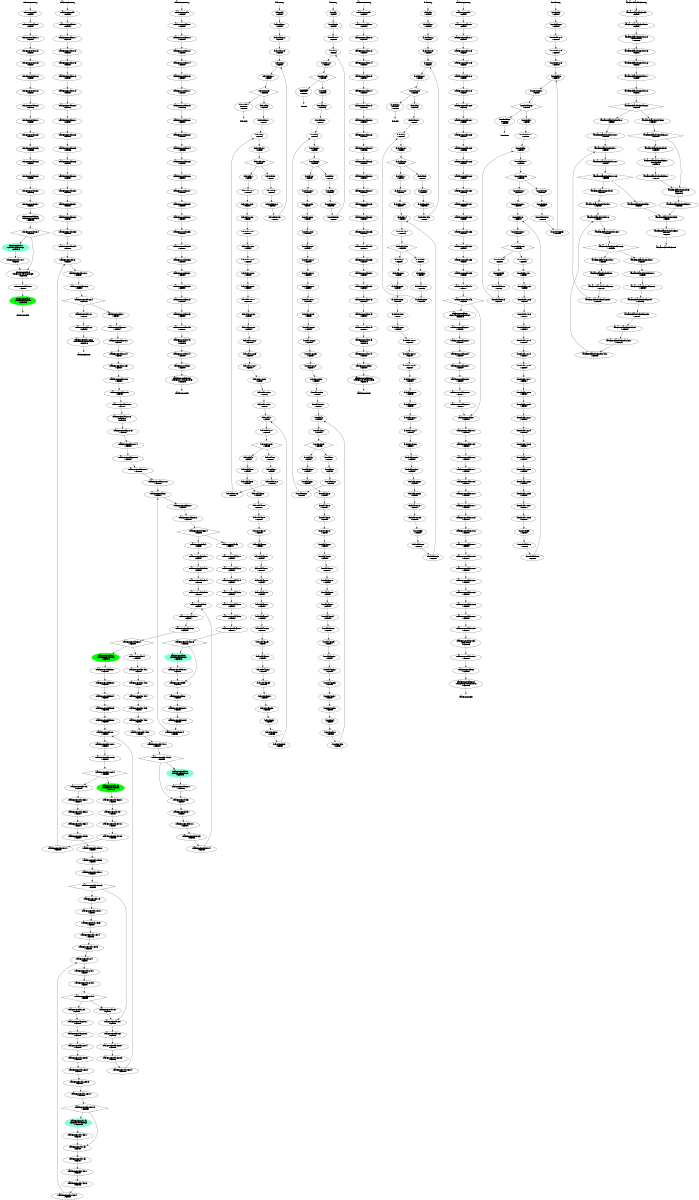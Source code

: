 digraph "CFG" {
fontsize=10;
orientation="portrait";
rankdir="TB";
size="10,8";
_thrFunc0___bb [fontsize=10, label="\"_thrFunc0___bb\"\nWCET=4", width="0.01"];
_thrFunc0___bb__9 [fontsize=10, label="\"_thrFunc0___bb__9\"\nWCET=4", width="0.01"];
_thrFunc0___bb__11 [fontsize=10, label="\"_thrFunc0___bb__11\"\nWCET=4", width="0.01"];
_thrFunc0___bb__13 [fontsize=10, label="\"_thrFunc0___bb__13\"\nWCET=4", width="0.01"];
_thrFunc0___bb__15 [fontsize=10, label="\"_thrFunc0___bb__15\"\nWCET=4", width="0.01"];
_thrFunc0___bb__16 [fontsize=10, label="\"_thrFunc0___bb__16\"\nWCET=4", width="0.01"];
_thrFunc0___bb__18 [fontsize=10, label="\"_thrFunc0___bb__18\"\nWCET=4", width="0.01"];
_thrFunc0___bb__20 [fontsize=10, label="\"_thrFunc0___bb__20\"\nWCET=6", width="0.01"];
_thrFunc0___bb__21 [fontsize=10, label="\"_thrFunc0___bb__21\"\nWCET=4", width="0.01"];
_thrFunc0___bb__23 [fontsize=10, label="\"_thrFunc0___bb__23\"\nWCET=4", width="0.01"];
_thrFunc0___bb__25 [fontsize=10, label="\"_thrFunc0___bb__25\"\nWCET=6", width="0.01"];
_thrFunc0___bb__26 [fontsize=10, label="\"_thrFunc0___bb__26\"\nWCET=4", width="0.01"];
_thrFunc0___bb__28 [fontsize=10, label="\"_thrFunc0___bb__28\"\nWCET=4", width="0.01"];
_thrFunc0___bb__30 [fontsize=10, label="\"_thrFunc0___bb__30\"\nWCET=6", width="0.01"];
_thrFunc0___bb__31 [fontsize=10, label="\"_thrFunc0___bb__31\"\nWCET=4", width="0.01"];
_thrFunc0___bb__32 [fontsize=10, label="_thrFunc0___bb__32\n(_thrFunc0_)mysingle\nWCET=13", width="0.01"];
_thrFunc0___bb__34 [fontsize=10, label="\"_thrFunc0___bb__34\"\nWCET=5", shape=diamond, width="0.01"];
_thrFunc0___bb17 [color=aquamarine, fontsize=10, label="_thrFunc0___bb17\nCREATE _taskFunc3_\nWCET=13", style=filled, width="0.01"];
_thrFunc0___bb17__1 [fontsize=10, label="\"_thrFunc0___bb17__1\"\nWCET=0", width="0.01"];
_thrFunc0___bb19 [fontsize=10, label="_thrFunc0___bb19\n(_thrFunc0_)leaving_single\nWCET=13", width="0.01"];
_thrFunc0___bb19__1 [fontsize=10, label="\"_thrFunc0___bb19__1\"\nWCET=0", width="0.01"];
_thrFunc0___bb20 [color=green, fontsize=10, label="_thrFunc0___bb20\n(_thrFunc0_)taskwait\nWCET=13", style=filled, width="0.01"];
_thrFunc0__entry [color="white", fontsize=10, height="0.01", label="_thrFunc0__entry", width="0.01"];
_thrFunc0__exit [color="white", fontsize=10, label="_thrFunc0__exit", width="0.01"];
_taskFunc3___bb [fontsize=10, label="\"_taskFunc3___bb\"\nWCET=4", width="0.01"];
_taskFunc3___bb__9 [fontsize=10, label="\"_taskFunc3___bb__9\"\nWCET=4", width="0.01"];
_taskFunc3___bb__11 [fontsize=10, label="\"_taskFunc3___bb__11\"\nWCET=4", width="0.01"];
_taskFunc3___bb__13 [fontsize=10, label="\"_taskFunc3___bb__13\"\nWCET=4", width="0.01"];
_taskFunc3___bb__15 [fontsize=10, label="\"_taskFunc3___bb__15\"\nWCET=4", width="0.01"];
_taskFunc3___bb__16 [fontsize=10, label="\"_taskFunc3___bb__16\"\nWCET=4", width="0.01"];
_taskFunc3___bb__18 [fontsize=10, label="\"_taskFunc3___bb__18\"\nWCET=4", width="0.01"];
_taskFunc3___bb__20 [fontsize=10, label="\"_taskFunc3___bb__20\"\nWCET=6", width="0.01"];
_taskFunc3___bb__21 [fontsize=10, label="\"_taskFunc3___bb__21\"\nWCET=4", width="0.01"];
_taskFunc3___bb__23 [fontsize=10, label="\"_taskFunc3___bb__23\"\nWCET=4", width="0.01"];
_taskFunc3___bb__25 [fontsize=10, label="\"_taskFunc3___bb__25\"\nWCET=6", width="0.01"];
_taskFunc3___bb__26 [fontsize=10, label="\"_taskFunc3___bb__26\"\nWCET=4", width="0.01"];
_taskFunc3___bb__28 [fontsize=10, label="\"_taskFunc3___bb__28\"\nWCET=4", width="0.01"];
_taskFunc3___bb__30 [fontsize=10, label="\"_taskFunc3___bb__30\"\nWCET=6", width="0.01"];
_taskFunc3___bb__31 [fontsize=10, label="\"_taskFunc3___bb__31\"\nWCET=4", width="0.01"];
_taskFunc3___bb__32 [fontsize=10, label="\"_taskFunc3___bb__32\"\nWCET=4", width="0.01"];
_taskFunc3___bb__33 [fontsize=10, label="\"_taskFunc3___bb__33\"\nWCET=4", width="0.01"];
_taskFunc3___bb__34 [fontsize=10, label="\"_taskFunc3___bb__34\"\nWCET=0", width="0.01"];
_taskFunc3___bb16 [fontsize=10, label="\"_taskFunc3___bb16\"\nWCET=4", width="0.01"];
_taskFunc3___bb16__1 [fontsize=10, label="\"_taskFunc3___bb16__1\"\nWCET=4", width="0.01"];
_taskFunc3___bb16__2 [fontsize=10, label="\"_taskFunc3___bb16__2\"\nWCET=4", width="0.01"];
_taskFunc3___bb16__4 [fontsize=10, label="\"_taskFunc3___bb16__4\"\nWCET=5", shape=diamond, width="0.01"];
_taskFunc3___bb21 [fontsize=10, label="\"_taskFunc3___bb21\"\nWCET=4", width="0.01"];
_taskFunc3___bb21__1 [fontsize=10, label="\"_taskFunc3___bb21__1\"\nWCET=4", width="0.01"];
_taskFunc3___bb21__2 [fontsize=10, label="\"_taskFunc3___bb21__2\"\nWCET=4", width="0.01"];
_taskFunc3___bb21__4 [fontsize=10, label="\"_taskFunc3___bb21__4\"\nWCET=4", width="0.01"];
_taskFunc3___bb21__5 [fontsize=10, label="\"_taskFunc3___bb21__5\"\nWCET=4", width="0.01"];
_taskFunc3___bb21__8 [fontsize=10, label="\"_taskFunc3___bb21__8\"\nWCET=4", width="0.01"];
_taskFunc3___bb21__9 [fontsize=10, label="\"_taskFunc3___bb21__9\"\nWCET=4", width="0.01"];
_taskFunc3___bb21__11 [fontsize=10, label="\"_taskFunc3___bb21__11\"\nWCET=17", width="0.01"];
_taskFunc3___bb21__12 [fontsize=10, label="_taskFunc3___bb21__12\nCALL lu0\nWCET=13", width="0.01"];
_taskFunc3___bb21__13 [fontsize=10, label="\"_taskFunc3___bb21__13\"\nWCET=4", width="0.01"];
_taskFunc3___bb21__14 [fontsize=10, label="\"_taskFunc3___bb21__14\"\nWCET=4", width="0.01"];
_taskFunc3___bb21__16 [fontsize=10, label="\"_taskFunc3___bb21__16\"\nWCET=4", width="0.01"];
_taskFunc3___bb21__17 [fontsize=10, label="\"_taskFunc3___bb21__17\"\nWCET=6", width="0.01"];
_taskFunc3___bb21__18 [fontsize=10, label="\"_taskFunc3___bb21__18\"\nWCET=0", width="0.01"];
_taskFunc3___bb38 [fontsize=10, label="\"_taskFunc3___bb38\"\nWCET=4", width="0.01"];
_taskFunc3___bb38__1 [fontsize=10, label="\"_taskFunc3___bb38__1\"\nWCET=4", width="0.01"];
_taskFunc3___bb38__2 [fontsize=10, label="\"_taskFunc3___bb38__2\"\nWCET=4", width="0.01"];
_taskFunc3___bb38__4 [fontsize=10, label="\"_taskFunc3___bb38__4\"\nWCET=5", shape=diamond, width="0.01"];
_taskFunc3___bb43 [fontsize=10, label="\"_taskFunc3___bb43\"\nWCET=4", width="0.01"];
_taskFunc3___bb43__1 [fontsize=10, label="\"_taskFunc3___bb43__1\"\nWCET=4", width="0.01"];
_taskFunc3___bb43__2 [fontsize=10, label="\"_taskFunc3___bb43__2\"\nWCET=4", width="0.01"];
_taskFunc3___bb43__4 [fontsize=10, label="\"_taskFunc3___bb43__4\"\nWCET=4", width="0.01"];
_taskFunc3___bb43__5 [fontsize=10, label="\"_taskFunc3___bb43__5\"\nWCET=4", width="0.01"];
_taskFunc3___bb43__8 [fontsize=10, label="\"_taskFunc3___bb43__8\"\nWCET=4", width="0.01"];
_taskFunc3___bb43__9 [fontsize=10, label="\"_taskFunc3___bb43__9\"\nWCET=4", width="0.01"];
_taskFunc3___bb43__11 [fontsize=10, label="\"_taskFunc3___bb43__11\"\nWCET=17", width="0.01"];
_taskFunc3___bb43__13 [fontsize=10, label="\"_taskFunc3___bb43__13\"\nWCET=5", shape=diamond, width="0.01"];
_taskFunc3___bb57 [color=aquamarine, fontsize=10, label="_taskFunc3___bb57\nCREATE _taskFunc0_\nWCET=13", style=filled, width="0.01"];
_taskFunc3___bb57__1 [fontsize=10, label="\"_taskFunc3___bb57__1\"\nWCET=0", width="0.01"];
_taskFunc3___bb59 [fontsize=10, label="\"_taskFunc3___bb59\"\nWCET=0", width="0.01"];
_taskFunc3___bb60 [fontsize=10, label="\"_taskFunc3___bb60\"\nWCET=4", width="0.01"];
_taskFunc3___bb60__1 [fontsize=10, label="\"_taskFunc3___bb60__1\"\nWCET=4", width="0.01"];
_taskFunc3___bb60__3 [fontsize=10, label="\"_taskFunc3___bb60__3\"\nWCET=6", width="0.01"];
_taskFunc3___bb60__4 [fontsize=10, label="\"_taskFunc3___bb60__4\"\nWCET=0", width="0.01"];
_taskFunc3___bb64 [fontsize=10, label="\"_taskFunc3___bb64\"\nWCET=4", width="0.01"];
_taskFunc3___bb64__1 [fontsize=10, label="\"_taskFunc3___bb64__1\"\nWCET=4", width="0.01"];
_taskFunc3___bb64__3 [fontsize=10, label="\"_taskFunc3___bb64__3\"\nWCET=4", width="0.01"];
_taskFunc3___bb64__4 [fontsize=10, label="\"_taskFunc3___bb64__4\"\nWCET=6", width="0.01"];
_taskFunc3___bb64__5 [fontsize=10, label="\"_taskFunc3___bb64__5\"\nWCET=0", width="0.01"];
_taskFunc3___bb69 [fontsize=10, label="\"_taskFunc3___bb69\"\nWCET=4", width="0.01"];
_taskFunc3___bb69__1 [fontsize=10, label="\"_taskFunc3___bb69__1\"\nWCET=4", width="0.01"];
_taskFunc3___bb69__2 [fontsize=10, label="\"_taskFunc3___bb69__2\"\nWCET=4", width="0.01"];
_taskFunc3___bb69__4 [fontsize=10, label="\"_taskFunc3___bb69__4\"\nWCET=5", shape=diamond, width="0.01"];
_taskFunc3___bb74 [fontsize=10, label="\"_taskFunc3___bb74\"\nWCET=4", width="0.01"];
_taskFunc3___bb74__1 [fontsize=10, label="\"_taskFunc3___bb74__1\"\nWCET=4", width="0.01"];
_taskFunc3___bb74__2 [fontsize=10, label="\"_taskFunc3___bb74__2\"\nWCET=4", width="0.01"];
_taskFunc3___bb74__4 [fontsize=10, label="\"_taskFunc3___bb74__4\"\nWCET=4", width="0.01"];
_taskFunc3___bb74__5 [fontsize=10, label="\"_taskFunc3___bb74__5\"\nWCET=4", width="0.01"];
_taskFunc3___bb74__8 [fontsize=10, label="\"_taskFunc3___bb74__8\"\nWCET=4", width="0.01"];
_taskFunc3___bb74__9 [fontsize=10, label="\"_taskFunc3___bb74__9\"\nWCET=4", width="0.01"];
_taskFunc3___bb74__11 [fontsize=10, label="\"_taskFunc3___bb74__11\"\nWCET=17", width="0.01"];
_taskFunc3___bb74__13 [fontsize=10, label="\"_taskFunc3___bb74__13\"\nWCET=5", shape=diamond, width="0.01"];
_taskFunc3___bb88 [color=aquamarine, fontsize=10, label="_taskFunc3___bb88\nCREATE _taskFunc1_\nWCET=13", style=filled, width="0.01"];
_taskFunc3___bb88__1 [fontsize=10, label="\"_taskFunc3___bb88__1\"\nWCET=0", width="0.01"];
_taskFunc3___bb90 [fontsize=10, label="\"_taskFunc3___bb90\"\nWCET=0", width="0.01"];
_taskFunc3___bb91 [fontsize=10, label="\"_taskFunc3___bb91\"\nWCET=4", width="0.01"];
_taskFunc3___bb91__1 [fontsize=10, label="\"_taskFunc3___bb91__1\"\nWCET=4", width="0.01"];
_taskFunc3___bb91__3 [fontsize=10, label="\"_taskFunc3___bb91__3\"\nWCET=6", width="0.01"];
_taskFunc3___bb91__4 [fontsize=10, label="\"_taskFunc3___bb91__4\"\nWCET=0", width="0.01"];
_taskFunc3___bb95 [color=green, fontsize=10, label="_taskFunc3___bb95\n(_taskFunc3_)taskwait\nWCET=13", style=filled, width="0.01"];
_taskFunc3___bb95__1 [fontsize=10, label="\"_taskFunc3___bb95__1\"\nWCET=4", width="0.01"];
_taskFunc3___bb95__2 [fontsize=10, label="\"_taskFunc3___bb95__2\"\nWCET=4", width="0.01"];
_taskFunc3___bb95__4 [fontsize=10, label="\"_taskFunc3___bb95__4\"\nWCET=4", width="0.01"];
_taskFunc3___bb95__5 [fontsize=10, label="\"_taskFunc3___bb95__5\"\nWCET=6", width="0.01"];
_taskFunc3___bb95__6 [fontsize=10, label="\"_taskFunc3___bb95__6\"\nWCET=0", width="0.01"];
_taskFunc3___bb100 [fontsize=10, label="\"_taskFunc3___bb100\"\nWCET=4", width="0.01"];
_taskFunc3___bb100__1 [fontsize=10, label="\"_taskFunc3___bb100__1\"\nWCET=4", width="0.01"];
_taskFunc3___bb100__2 [fontsize=10, label="\"_taskFunc3___bb100__2\"\nWCET=4", width="0.01"];
_taskFunc3___bb100__4 [fontsize=10, label="\"_taskFunc3___bb100__4\"\nWCET=5", shape=diamond, width="0.01"];
_taskFunc3___bb105 [fontsize=10, label="\"_taskFunc3___bb105\"\nWCET=4", width="0.01"];
_taskFunc3___bb105__1 [fontsize=10, label="\"_taskFunc3___bb105__1\"\nWCET=4", width="0.01"];
_taskFunc3___bb105__2 [fontsize=10, label="\"_taskFunc3___bb105__2\"\nWCET=4", width="0.01"];
_taskFunc3___bb105__4 [fontsize=10, label="\"_taskFunc3___bb105__4\"\nWCET=4", width="0.01"];
_taskFunc3___bb105__5 [fontsize=10, label="\"_taskFunc3___bb105__5\"\nWCET=4", width="0.01"];
_taskFunc3___bb105__8 [fontsize=10, label="\"_taskFunc3___bb105__8\"\nWCET=4", width="0.01"];
_taskFunc3___bb105__9 [fontsize=10, label="\"_taskFunc3___bb105__9\"\nWCET=4", width="0.01"];
_taskFunc3___bb105__11 [fontsize=10, label="\"_taskFunc3___bb105__11\"\nWCET=17", width="0.01"];
_taskFunc3___bb105__13 [fontsize=10, label="\"_taskFunc3___bb105__13\"\nWCET=5", shape=diamond, width="0.01"];
_taskFunc3___bb119 [fontsize=10, label="\"_taskFunc3___bb119\"\nWCET=4", width="0.01"];
_taskFunc3___bb119__1 [fontsize=10, label="\"_taskFunc3___bb119__1\"\nWCET=4", width="0.01"];
_taskFunc3___bb119__3 [fontsize=10, label="\"_taskFunc3___bb119__3\"\nWCET=4", width="0.01"];
_taskFunc3___bb119__4 [fontsize=10, label="\"_taskFunc3___bb119__4\"\nWCET=6", width="0.01"];
_taskFunc3___bb119__5 [fontsize=10, label="\"_taskFunc3___bb119__5\"\nWCET=0", width="0.01"];
_taskFunc3___bb124 [fontsize=10, label="\"_taskFunc3___bb124\"\nWCET=4", width="0.01"];
_taskFunc3___bb124__1 [fontsize=10, label="\"_taskFunc3___bb124__1\"\nWCET=4", width="0.01"];
_taskFunc3___bb124__2 [fontsize=10, label="\"_taskFunc3___bb124__2\"\nWCET=4", width="0.01"];
_taskFunc3___bb124__4 [fontsize=10, label="\"_taskFunc3___bb124__4\"\nWCET=5", shape=diamond, width="0.01"];
_taskFunc3___bb129 [fontsize=10, label="\"_taskFunc3___bb129\"\nWCET=4", width="0.01"];
_taskFunc3___bb129__1 [fontsize=10, label="\"_taskFunc3___bb129__1\"\nWCET=4", width="0.01"];
_taskFunc3___bb129__2 [fontsize=10, label="\"_taskFunc3___bb129__2\"\nWCET=4", width="0.01"];
_taskFunc3___bb129__4 [fontsize=10, label="\"_taskFunc3___bb129__4\"\nWCET=4", width="0.01"];
_taskFunc3___bb129__5 [fontsize=10, label="\"_taskFunc3___bb129__5\"\nWCET=4", width="0.01"];
_taskFunc3___bb129__8 [fontsize=10, label="\"_taskFunc3___bb129__8\"\nWCET=4", width="0.01"];
_taskFunc3___bb129__9 [fontsize=10, label="\"_taskFunc3___bb129__9\"\nWCET=4", width="0.01"];
_taskFunc3___bb129__11 [fontsize=10, label="\"_taskFunc3___bb129__11\"\nWCET=17", width="0.01"];
_taskFunc3___bb129__13 [fontsize=10, label="\"_taskFunc3___bb129__13\"\nWCET=5", shape=diamond, width="0.01"];
_taskFunc3___bb143 [color=aquamarine, fontsize=10, label="_taskFunc3___bb143\nCREATE _taskFunc2_\nWCET=13", style=filled, width="0.01"];
_taskFunc3___bb143__1 [fontsize=10, label="\"_taskFunc3___bb143__1\"\nWCET=0", width="0.01"];
_taskFunc3___bb145 [fontsize=10, label="\"_taskFunc3___bb145\"\nWCET=0", width="0.01"];
_taskFunc3___bb146 [fontsize=10, label="\"_taskFunc3___bb146\"\nWCET=4", width="0.01"];
_taskFunc3___bb146__1 [fontsize=10, label="\"_taskFunc3___bb146__1\"\nWCET=4", width="0.01"];
_taskFunc3___bb146__3 [fontsize=10, label="\"_taskFunc3___bb146__3\"\nWCET=6", width="0.01"];
_taskFunc3___bb146__4 [fontsize=10, label="\"_taskFunc3___bb146__4\"\nWCET=0", width="0.01"];
_taskFunc3___bb150 [fontsize=10, label="\"_taskFunc3___bb150\"\nWCET=0", width="0.01"];
_taskFunc3___bb151 [fontsize=10, label="\"_taskFunc3___bb151\"\nWCET=0", width="0.01"];
_taskFunc3___bb152 [fontsize=10, label="\"_taskFunc3___bb152\"\nWCET=4", width="0.01"];
_taskFunc3___bb152__1 [fontsize=10, label="\"_taskFunc3___bb152__1\"\nWCET=4", width="0.01"];
_taskFunc3___bb152__3 [fontsize=10, label="\"_taskFunc3___bb152__3\"\nWCET=6", width="0.01"];
_taskFunc3___bb152__4 [fontsize=10, label="\"_taskFunc3___bb152__4\"\nWCET=0", width="0.01"];
_taskFunc3___bb156 [color=green, fontsize=10, label="_taskFunc3___bb156\n(_taskFunc3_)taskwait\nWCET=13", style=filled, width="0.01"];
_taskFunc3___bb156__1 [fontsize=10, label="\"_taskFunc3___bb156__1\"\nWCET=0", width="0.01"];
_taskFunc3___bb157 [fontsize=10, label="\"_taskFunc3___bb157\"\nWCET=4", width="0.01"];
_taskFunc3___bb157__1 [fontsize=10, label="\"_taskFunc3___bb157__1\"\nWCET=4", width="0.01"];
_taskFunc3___bb157__3 [fontsize=10, label="\"_taskFunc3___bb157__3\"\nWCET=6", width="0.01"];
_taskFunc3___bb157__4 [fontsize=10, label="\"_taskFunc3___bb157__4\"\nWCET=0", width="0.01"];
_taskFunc3___bb161 [fontsize=10, label="\"_taskFunc3___bb161\"\nWCET=0", width="0.01"];
_taskFunc3___bb162 [fontsize=10, label="\"_taskFunc3___bb162\"\nWCET=4", width="0.01"];
_taskFunc3___bb162__2 [fontsize=10, label="_taskFunc3___bb162__2\n(_taskFunc3_)taskenv_free\nWCET=13", width="0.01"];
_taskFunc3__entry [color="white", fontsize=10, height="0.01", label="_taskFunc3__entry", width="0.01"];
_taskFunc3__exit [color="white", fontsize=10, label="_taskFunc3__exit", width="0.01"];
_taskFunc1___bb [fontsize=10, label="\"_taskFunc1___bb\"\nWCET=4", width="0.01"];
_taskFunc1___bb__8 [fontsize=10, label="\"_taskFunc1___bb__8\"\nWCET=4", width="0.01"];
_taskFunc1___bb__10 [fontsize=10, label="\"_taskFunc1___bb__10\"\nWCET=4", width="0.01"];
_taskFunc1___bb__12 [fontsize=10, label="\"_taskFunc1___bb__12\"\nWCET=4", width="0.01"];
_taskFunc1___bb__14 [fontsize=10, label="\"_taskFunc1___bb__14\"\nWCET=4", width="0.01"];
_taskFunc1___bb__15 [fontsize=10, label="\"_taskFunc1___bb__15\"\nWCET=4", width="0.01"];
_taskFunc1___bb__17 [fontsize=10, label="\"_taskFunc1___bb__17\"\nWCET=4", width="0.01"];
_taskFunc1___bb__19 [fontsize=10, label="\"_taskFunc1___bb__19\"\nWCET=6", width="0.01"];
_taskFunc1___bb__20 [fontsize=10, label="\"_taskFunc1___bb__20\"\nWCET=4", width="0.01"];
_taskFunc1___bb__22 [fontsize=10, label="\"_taskFunc1___bb__22\"\nWCET=4", width="0.01"];
_taskFunc1___bb__24 [fontsize=10, label="\"_taskFunc1___bb__24\"\nWCET=6", width="0.01"];
_taskFunc1___bb__25 [fontsize=10, label="\"_taskFunc1___bb__25\"\nWCET=4", width="0.01"];
_taskFunc1___bb__26 [fontsize=10, label="\"_taskFunc1___bb__26\"\nWCET=4", width="0.01"];
_taskFunc1___bb__27 [fontsize=10, label="\"_taskFunc1___bb__27\"\nWCET=4", width="0.01"];
_taskFunc1___bb__29 [fontsize=10, label="\"_taskFunc1___bb__29\"\nWCET=4", width="0.01"];
_taskFunc1___bb__32 [fontsize=10, label="\"_taskFunc1___bb__32\"\nWCET=4", width="0.01"];
_taskFunc1___bb__33 [fontsize=10, label="\"_taskFunc1___bb__33\"\nWCET=4", width="0.01"];
_taskFunc1___bb__35 [fontsize=10, label="\"_taskFunc1___bb__35\"\nWCET=17", width="0.01"];
_taskFunc1___bb__36 [fontsize=10, label="\"_taskFunc1___bb__36\"\nWCET=4", width="0.01"];
_taskFunc1___bb__37 [fontsize=10, label="\"_taskFunc1___bb__37\"\nWCET=4", width="0.01"];
_taskFunc1___bb__39 [fontsize=10, label="\"_taskFunc1___bb__39\"\nWCET=4", width="0.01"];
_taskFunc1___bb__42 [fontsize=10, label="\"_taskFunc1___bb__42\"\nWCET=4", width="0.01"];
_taskFunc1___bb__43 [fontsize=10, label="\"_taskFunc1___bb__43\"\nWCET=4", width="0.01"];
_taskFunc1___bb__45 [fontsize=10, label="\"_taskFunc1___bb__45\"\nWCET=17", width="0.01"];
_taskFunc1___bb__46 [fontsize=10, label="_taskFunc1___bb__46\nCALL bdiv\nWCET=13", width="0.01"];
_taskFunc1___bb__47 [fontsize=10, label="\"_taskFunc1___bb__47\"\nWCET=0", width="0.01"];
_taskFunc1___bb32 [fontsize=10, label="\"_taskFunc1___bb32\"\nWCET=4", width="0.01"];
_taskFunc1___bb32__2 [fontsize=10, label="_taskFunc1___bb32__2\n(_taskFunc1_)taskenv_free\nWCET=13", width="0.01"];
_taskFunc1__entry [color="white", fontsize=10, height="0.01", label="_taskFunc1__entry", width="0.01"];
_taskFunc1__exit [color="white", fontsize=10, label="_taskFunc1__exit", width="0.01"];
bdiv__bb [fontsize=10, label="\"bdiv__bb\"\nWCET=4", width="0.01"];
bdiv__bb__7 [fontsize=10, label="\"bdiv__bb__7\"\nWCET=4", width="0.01"];
bdiv__bb__12 [fontsize=10, label="\"bdiv__bb__12\"\nWCET=4", width="0.01"];
bdiv__bb__13 [fontsize=10, label="\"bdiv__bb__13\"\nWCET=0", width="0.01"];
bdiv__bb2 [fontsize=10, label="\"bdiv__bb2\"\nWCET=4", width="0.01"];
bdiv__bb2__1 [fontsize=10, label="\"bdiv__bb2__1\"\nWCET=4", width="0.01"];
bdiv__bb2__3 [fontsize=10, label="\"bdiv__bb2__3\"\nWCET=5", shape=diamond, width="0.01"];
bdiv__bb6 [fontsize=10, label="\"bdiv__bb6\"\nWCET=4", width="0.01"];
bdiv__bb6__1 [fontsize=10, label="\"bdiv__bb6__1\"\nWCET=0", width="0.01"];
bdiv__bb7 [fontsize=10, label="\"bdiv__bb7\"\nWCET=4", width="0.01"];
bdiv__bb7__1 [fontsize=10, label="\"bdiv__bb7__1\"\nWCET=4", width="0.01"];
bdiv__bb7__3 [fontsize=10, label="\"bdiv__bb7__3\"\nWCET=5", shape=diamond, width="0.01"];
bdiv__bb11 [fontsize=10, label="\"bdiv__bb11\"\nWCET=4", width="0.01"];
bdiv__bb11__1 [fontsize=10, label="\"bdiv__bb11__1\"\nWCET=4", width="0.01"];
bdiv__bb11__3 [fontsize=10, label="\"bdiv__bb11__3\"\nWCET=4", width="0.01"];
bdiv__bb11__6 [fontsize=10, label="\"bdiv__bb11__6\"\nWCET=4", width="0.01"];
bdiv__bb11__8 [fontsize=10, label="\"bdiv__bb11__8\"\nWCET=17", width="0.01"];
bdiv__bb11__9 [fontsize=10, label="\"bdiv__bb11__9\"\nWCET=4", width="0.01"];
bdiv__bb11__10 [fontsize=10, label="\"bdiv__bb11__10\"\nWCET=4", width="0.01"];
bdiv__bb11__12 [fontsize=10, label="\"bdiv__bb11__12\"\nWCET=4", width="0.01"];
bdiv__bb11__15 [fontsize=10, label="\"bdiv__bb11__15\"\nWCET=4", width="0.01"];
bdiv__bb11__17 [fontsize=10, label="\"bdiv__bb11__17\"\nWCET=17", width="0.01"];
bdiv__bb11__19 [fontsize=10, label="\"bdiv__bb11__19\"\nWCET=4", width="0.01"];
bdiv__bb11__20 [fontsize=10, label="\"bdiv__bb11__20\"\nWCET=4", width="0.01"];
bdiv__bb11__22 [fontsize=10, label="\"bdiv__bb11__22\"\nWCET=4", width="0.01"];
bdiv__bb11__25 [fontsize=10, label="\"bdiv__bb11__25\"\nWCET=4", width="0.01"];
bdiv__bb11__27 [fontsize=10, label="\"bdiv__bb11__27\"\nWCET=17", width="0.01"];
bdiv__bb11__28 [fontsize=10, label="\"bdiv__bb11__28\"\nWCET=4", width="0.01"];
bdiv__bb11__30 [fontsize=10, label="\"bdiv__bb11__30\"\nWCET=6", width="0.01"];
bdiv__bb11__31 [fontsize=10, label="\"bdiv__bb11__31\"\nWCET=0", width="0.01"];
bdiv__bb41 [fontsize=10, label="\"bdiv__bb41\"\nWCET=4", width="0.01"];
bdiv__bb41__1 [fontsize=10, label="\"bdiv__bb41__1\"\nWCET=4", width="0.01"];
bdiv__bb41__3 [fontsize=10, label="\"bdiv__bb41__3\"\nWCET=5", shape=diamond, width="0.01"];
bdiv__bb45 [fontsize=10, label="\"bdiv__bb45\"\nWCET=4", width="0.01"];
bdiv__bb45__1 [fontsize=10, label="\"bdiv__bb45__1\"\nWCET=4", width="0.01"];
bdiv__bb45__3 [fontsize=10, label="\"bdiv__bb45__3\"\nWCET=4", width="0.01"];
bdiv__bb45__6 [fontsize=10, label="\"bdiv__bb45__6\"\nWCET=4", width="0.01"];
bdiv__bb45__8 [fontsize=10, label="\"bdiv__bb45__8\"\nWCET=17", width="0.01"];
bdiv__bb45__9 [fontsize=10, label="\"bdiv__bb45__9\"\nWCET=4", width="0.01"];
bdiv__bb45__10 [fontsize=10, label="\"bdiv__bb45__10\"\nWCET=4", width="0.01"];
bdiv__bb45__12 [fontsize=10, label="\"bdiv__bb45__12\"\nWCET=4", width="0.01"];
bdiv__bb45__15 [fontsize=10, label="\"bdiv__bb45__15\"\nWCET=4", width="0.01"];
bdiv__bb45__17 [fontsize=10, label="\"bdiv__bb45__17\"\nWCET=17", width="0.01"];
bdiv__bb45__18 [fontsize=10, label="\"bdiv__bb45__18\"\nWCET=4", width="0.01"];
bdiv__bb45__19 [fontsize=10, label="\"bdiv__bb45__19\"\nWCET=4", width="0.01"];
bdiv__bb45__21 [fontsize=10, label="\"bdiv__bb45__21\"\nWCET=4", width="0.01"];
bdiv__bb45__24 [fontsize=10, label="\"bdiv__bb45__24\"\nWCET=4", width="0.01"];
bdiv__bb45__26 [fontsize=10, label="\"bdiv__bb45__26\"\nWCET=17", width="0.01"];
bdiv__bb45__29 [fontsize=10, label="\"bdiv__bb45__29\"\nWCET=4", width="0.01"];
bdiv__bb45__30 [fontsize=10, label="\"bdiv__bb45__30\"\nWCET=4", width="0.01"];
bdiv__bb45__32 [fontsize=10, label="\"bdiv__bb45__32\"\nWCET=4", width="0.01"];
bdiv__bb45__35 [fontsize=10, label="\"bdiv__bb45__35\"\nWCET=4", width="0.01"];
bdiv__bb45__37 [fontsize=10, label="\"bdiv__bb45__37\"\nWCET=17", width="0.01"];
bdiv__bb45__38 [fontsize=10, label="\"bdiv__bb45__38\"\nWCET=0", width="0.01"];
bdiv__bb83 [fontsize=10, label="\"bdiv__bb83\"\nWCET=4", width="0.01"];
bdiv__bb83__2 [fontsize=10, label="\"bdiv__bb83__2\"\nWCET=6", width="0.01"];
bdiv__bb83__3 [fontsize=10, label="\"bdiv__bb83__3\"\nWCET=0", width="0.01"];
bdiv__bb86 [fontsize=10, label="\"bdiv__bb86\"\nWCET=0", width="0.01"];
bdiv__bb87 [fontsize=10, label="\"bdiv__bb87\"\nWCET=4", width="0.01"];
bdiv__bb87__2 [fontsize=10, label="\"bdiv__bb87__2\"\nWCET=6", width="0.01"];
bdiv__bb87__3 [fontsize=10, label="\"bdiv__bb87__3\"\nWCET=0", width="0.01"];
bdiv__bb90 [fontsize=10, label="\"bdiv__bb90\"\nWCET=0", width="0.01"];
bdiv__bb91 [fontsize=10, label="\"bdiv__bb91\"\nWCET=4", width="0.01"];
bdiv__bb91__2 [fontsize=10, label="\"bdiv__bb91__2\"\nWCET=6", width="0.01"];
bdiv__bb91__3 [fontsize=10, label="\"bdiv__bb91__3\"\nWCET=0", width="0.01"];
bdiv__bb94 [fontsize=10, label="\"bdiv__bb94\"\nRETURN\nWCET=0", width="0.01"];
bdiv_entry [color="white", fontsize=10, height="0.01", label="bdiv_entry", width="0.01"];
bdiv_exit [color="white", fontsize=10, label="bdiv_exit", width="0.01"];
lu0__bb [fontsize=10, label="\"lu0__bb\"\nWCET=4", width="0.01"];
lu0__bb__9 [fontsize=10, label="\"lu0__bb__9\"\nWCET=4", width="0.01"];
lu0__bb__10 [fontsize=10, label="\"lu0__bb__10\"\nWCET=0", width="0.01"];
lu0__bb1 [fontsize=10, label="\"lu0__bb1\"\nWCET=4", width="0.01"];
lu0__bb1__1 [fontsize=10, label="\"lu0__bb1__1\"\nWCET=4", width="0.01"];
lu0__bb1__3 [fontsize=10, label="\"lu0__bb1__3\"\nWCET=5", shape=diamond, width="0.01"];
lu0__bb5 [fontsize=10, label="\"lu0__bb5\"\nWCET=4", width="0.01"];
lu0__bb5__2 [fontsize=10, label="\"lu0__bb5__2\"\nWCET=6", width="0.01"];
lu0__bb5__3 [fontsize=10, label="\"lu0__bb5__3\"\nWCET=0", width="0.01"];
lu0__bb8 [fontsize=10, label="\"lu0__bb8\"\nWCET=4", width="0.01"];
lu0__bb8__1 [fontsize=10, label="\"lu0__bb8__1\"\nWCET=4", width="0.01"];
lu0__bb8__3 [fontsize=10, label="\"lu0__bb8__3\"\nWCET=5", shape=diamond, width="0.01"];
lu0__bb12 [fontsize=10, label="\"lu0__bb12\"\nWCET=4", width="0.01"];
lu0__bb12__1 [fontsize=10, label="\"lu0__bb12__1\"\nWCET=4", width="0.01"];
lu0__bb12__3 [fontsize=10, label="\"lu0__bb12__3\"\nWCET=4", width="0.01"];
lu0__bb12__6 [fontsize=10, label="\"lu0__bb12__6\"\nWCET=4", width="0.01"];
lu0__bb12__8 [fontsize=10, label="\"lu0__bb12__8\"\nWCET=17", width="0.01"];
lu0__bb12__9 [fontsize=10, label="\"lu0__bb12__9\"\nWCET=4", width="0.01"];
lu0__bb12__10 [fontsize=10, label="\"lu0__bb12__10\"\nWCET=4", width="0.01"];
lu0__bb12__12 [fontsize=10, label="\"lu0__bb12__12\"\nWCET=4", width="0.01"];
lu0__bb12__15 [fontsize=10, label="\"lu0__bb12__15\"\nWCET=4", width="0.01"];
lu0__bb12__17 [fontsize=10, label="\"lu0__bb12__17\"\nWCET=17", width="0.01"];
lu0__bb12__19 [fontsize=10, label="\"lu0__bb12__19\"\nWCET=4", width="0.01"];
lu0__bb12__20 [fontsize=10, label="\"lu0__bb12__20\"\nWCET=4", width="0.01"];
lu0__bb12__22 [fontsize=10, label="\"lu0__bb12__22\"\nWCET=4", width="0.01"];
lu0__bb12__25 [fontsize=10, label="\"lu0__bb12__25\"\nWCET=4", width="0.01"];
lu0__bb12__27 [fontsize=10, label="\"lu0__bb12__27\"\nWCET=17", width="0.01"];
lu0__bb12__28 [fontsize=10, label="\"lu0__bb12__28\"\nWCET=4", width="0.01"];
lu0__bb12__30 [fontsize=10, label="\"lu0__bb12__30\"\nWCET=6", width="0.01"];
lu0__bb12__31 [fontsize=10, label="\"lu0__bb12__31\"\nWCET=0", width="0.01"];
lu0__bb42 [fontsize=10, label="\"lu0__bb42\"\nWCET=4", width="0.01"];
lu0__bb42__1 [fontsize=10, label="\"lu0__bb42__1\"\nWCET=4", width="0.01"];
lu0__bb42__3 [fontsize=10, label="\"lu0__bb42__3\"\nWCET=5", shape=diamond, width="0.01"];
lu0__bb46 [fontsize=10, label="\"lu0__bb46\"\nWCET=4", width="0.01"];
lu0__bb46__1 [fontsize=10, label="\"lu0__bb46__1\"\nWCET=4", width="0.01"];
lu0__bb46__3 [fontsize=10, label="\"lu0__bb46__3\"\nWCET=4", width="0.01"];
lu0__bb46__6 [fontsize=10, label="\"lu0__bb46__6\"\nWCET=4", width="0.01"];
lu0__bb46__8 [fontsize=10, label="\"lu0__bb46__8\"\nWCET=17", width="0.01"];
lu0__bb46__9 [fontsize=10, label="\"lu0__bb46__9\"\nWCET=4", width="0.01"];
lu0__bb46__10 [fontsize=10, label="\"lu0__bb46__10\"\nWCET=4", width="0.01"];
lu0__bb46__12 [fontsize=10, label="\"lu0__bb46__12\"\nWCET=4", width="0.01"];
lu0__bb46__15 [fontsize=10, label="\"lu0__bb46__15\"\nWCET=4", width="0.01"];
lu0__bb46__17 [fontsize=10, label="\"lu0__bb46__17\"\nWCET=17", width="0.01"];
lu0__bb46__18 [fontsize=10, label="\"lu0__bb46__18\"\nWCET=4", width="0.01"];
lu0__bb46__19 [fontsize=10, label="\"lu0__bb46__19\"\nWCET=4", width="0.01"];
lu0__bb46__21 [fontsize=10, label="\"lu0__bb46__21\"\nWCET=4", width="0.01"];
lu0__bb46__24 [fontsize=10, label="\"lu0__bb46__24\"\nWCET=4", width="0.01"];
lu0__bb46__26 [fontsize=10, label="\"lu0__bb46__26\"\nWCET=17", width="0.01"];
lu0__bb46__29 [fontsize=10, label="\"lu0__bb46__29\"\nWCET=4", width="0.01"];
lu0__bb46__30 [fontsize=10, label="\"lu0__bb46__30\"\nWCET=4", width="0.01"];
lu0__bb46__32 [fontsize=10, label="\"lu0__bb46__32\"\nWCET=4", width="0.01"];
lu0__bb46__35 [fontsize=10, label="\"lu0__bb46__35\"\nWCET=4", width="0.01"];
lu0__bb46__37 [fontsize=10, label="\"lu0__bb46__37\"\nWCET=17", width="0.01"];
lu0__bb46__38 [fontsize=10, label="\"lu0__bb46__38\"\nWCET=0", width="0.01"];
lu0__bb84 [fontsize=10, label="\"lu0__bb84\"\nWCET=4", width="0.01"];
lu0__bb84__2 [fontsize=10, label="\"lu0__bb84__2\"\nWCET=6", width="0.01"];
lu0__bb84__3 [fontsize=10, label="\"lu0__bb84__3\"\nWCET=0", width="0.01"];
lu0__bb87 [fontsize=10, label="\"lu0__bb87\"\nWCET=0", width="0.01"];
lu0__bb88 [fontsize=10, label="\"lu0__bb88\"\nWCET=4", width="0.01"];
lu0__bb88__2 [fontsize=10, label="\"lu0__bb88__2\"\nWCET=6", width="0.01"];
lu0__bb88__3 [fontsize=10, label="\"lu0__bb88__3\"\nWCET=0", width="0.01"];
lu0__bb91 [fontsize=10, label="\"lu0__bb91\"\nWCET=0", width="0.01"];
lu0__bb92 [fontsize=10, label="\"lu0__bb92\"\nWCET=4", width="0.01"];
lu0__bb92__2 [fontsize=10, label="\"lu0__bb92__2\"\nWCET=6", width="0.01"];
lu0__bb92__3 [fontsize=10, label="\"lu0__bb92__3\"\nWCET=0", width="0.01"];
lu0__bb95 [fontsize=10, label="\"lu0__bb95\"\nRETURN\nWCET=0", width="0.01"];
lu0_entry [color="white", fontsize=10, height="0.01", label="lu0_entry", width="0.01"];
lu0_exit [color="white", fontsize=10, label="lu0_exit", width="0.01"];
_taskFunc0___bb [fontsize=10, label="\"_taskFunc0___bb\"\nWCET=4", width="0.01"];
_taskFunc0___bb__8 [fontsize=10, label="\"_taskFunc0___bb__8\"\nWCET=4", width="0.01"];
_taskFunc0___bb__10 [fontsize=10, label="\"_taskFunc0___bb__10\"\nWCET=4", width="0.01"];
_taskFunc0___bb__12 [fontsize=10, label="\"_taskFunc0___bb__12\"\nWCET=4", width="0.01"];
_taskFunc0___bb__14 [fontsize=10, label="\"_taskFunc0___bb__14\"\nWCET=4", width="0.01"];
_taskFunc0___bb__15 [fontsize=10, label="\"_taskFunc0___bb__15\"\nWCET=4", width="0.01"];
_taskFunc0___bb__17 [fontsize=10, label="\"_taskFunc0___bb__17\"\nWCET=4", width="0.01"];
_taskFunc0___bb__19 [fontsize=10, label="\"_taskFunc0___bb__19\"\nWCET=6", width="0.01"];
_taskFunc0___bb__20 [fontsize=10, label="\"_taskFunc0___bb__20\"\nWCET=4", width="0.01"];
_taskFunc0___bb__22 [fontsize=10, label="\"_taskFunc0___bb__22\"\nWCET=4", width="0.01"];
_taskFunc0___bb__24 [fontsize=10, label="\"_taskFunc0___bb__24\"\nWCET=6", width="0.01"];
_taskFunc0___bb__25 [fontsize=10, label="\"_taskFunc0___bb__25\"\nWCET=4", width="0.01"];
_taskFunc0___bb__26 [fontsize=10, label="\"_taskFunc0___bb__26\"\nWCET=4", width="0.01"];
_taskFunc0___bb__27 [fontsize=10, label="\"_taskFunc0___bb__27\"\nWCET=4", width="0.01"];
_taskFunc0___bb__29 [fontsize=10, label="\"_taskFunc0___bb__29\"\nWCET=4", width="0.01"];
_taskFunc0___bb__32 [fontsize=10, label="\"_taskFunc0___bb__32\"\nWCET=4", width="0.01"];
_taskFunc0___bb__33 [fontsize=10, label="\"_taskFunc0___bb__33\"\nWCET=4", width="0.01"];
_taskFunc0___bb__35 [fontsize=10, label="\"_taskFunc0___bb__35\"\nWCET=17", width="0.01"];
_taskFunc0___bb__36 [fontsize=10, label="\"_taskFunc0___bb__36\"\nWCET=4", width="0.01"];
_taskFunc0___bb__37 [fontsize=10, label="\"_taskFunc0___bb__37\"\nWCET=4", width="0.01"];
_taskFunc0___bb__39 [fontsize=10, label="\"_taskFunc0___bb__39\"\nWCET=4", width="0.01"];
_taskFunc0___bb__42 [fontsize=10, label="\"_taskFunc0___bb__42\"\nWCET=4", width="0.01"];
_taskFunc0___bb__43 [fontsize=10, label="\"_taskFunc0___bb__43\"\nWCET=4", width="0.01"];
_taskFunc0___bb__45 [fontsize=10, label="\"_taskFunc0___bb__45\"\nWCET=17", width="0.01"];
_taskFunc0___bb__46 [fontsize=10, label="_taskFunc0___bb__46\nCALL fwd\nWCET=13", width="0.01"];
_taskFunc0___bb__47 [fontsize=10, label="\"_taskFunc0___bb__47\"\nWCET=0", width="0.01"];
_taskFunc0___bb32 [fontsize=10, label="\"_taskFunc0___bb32\"\nWCET=4", width="0.01"];
_taskFunc0___bb32__2 [fontsize=10, label="_taskFunc0___bb32__2\n(_taskFunc0_)taskenv_free\nWCET=13", width="0.01"];
_taskFunc0__entry [color="white", fontsize=10, height="0.01", label="_taskFunc0__entry", width="0.01"];
_taskFunc0__exit [color="white", fontsize=10, label="_taskFunc0__exit", width="0.01"];
fwd__bb [fontsize=10, label="\"fwd__bb\"\nWCET=4", width="0.01"];
fwd__bb__7 [fontsize=10, label="\"fwd__bb__7\"\nWCET=4", width="0.01"];
fwd__bb__12 [fontsize=10, label="\"fwd__bb__12\"\nWCET=4", width="0.01"];
fwd__bb__13 [fontsize=10, label="\"fwd__bb__13\"\nWCET=0", width="0.01"];
fwd__bb2 [fontsize=10, label="\"fwd__bb2\"\nWCET=4", width="0.01"];
fwd__bb2__1 [fontsize=10, label="\"fwd__bb2__1\"\nWCET=4", width="0.01"];
fwd__bb2__3 [fontsize=10, label="\"fwd__bb2__3\"\nWCET=5", shape=diamond, width="0.01"];
fwd__bb6 [fontsize=10, label="\"fwd__bb6\"\nWCET=4", width="0.01"];
fwd__bb6__1 [fontsize=10, label="\"fwd__bb6__1\"\nWCET=0", width="0.01"];
fwd__bb7 [fontsize=10, label="\"fwd__bb7\"\nWCET=4", width="0.01"];
fwd__bb7__1 [fontsize=10, label="\"fwd__bb7__1\"\nWCET=4", width="0.01"];
fwd__bb7__3 [fontsize=10, label="\"fwd__bb7__3\"\nWCET=5", shape=diamond, width="0.01"];
fwd__bb11 [fontsize=10, label="\"fwd__bb11\"\nWCET=4", width="0.01"];
fwd__bb11__2 [fontsize=10, label="\"fwd__bb11__2\"\nWCET=6", width="0.01"];
fwd__bb11__3 [fontsize=10, label="\"fwd__bb11__3\"\nWCET=0", width="0.01"];
fwd__bb14 [fontsize=10, label="\"fwd__bb14\"\nWCET=4", width="0.01"];
fwd__bb14__1 [fontsize=10, label="\"fwd__bb14__1\"\nWCET=4", width="0.01"];
fwd__bb14__3 [fontsize=10, label="\"fwd__bb14__3\"\nWCET=5", shape=diamond, width="0.01"];
fwd__bb18 [fontsize=10, label="\"fwd__bb18\"\nWCET=4", width="0.01"];
fwd__bb18__1 [fontsize=10, label="\"fwd__bb18__1\"\nWCET=4", width="0.01"];
fwd__bb18__3 [fontsize=10, label="\"fwd__bb18__3\"\nWCET=4", width="0.01"];
fwd__bb18__6 [fontsize=10, label="\"fwd__bb18__6\"\nWCET=4", width="0.01"];
fwd__bb18__8 [fontsize=10, label="\"fwd__bb18__8\"\nWCET=17", width="0.01"];
fwd__bb18__9 [fontsize=10, label="\"fwd__bb18__9\"\nWCET=4", width="0.01"];
fwd__bb18__10 [fontsize=10, label="\"fwd__bb18__10\"\nWCET=4", width="0.01"];
fwd__bb18__12 [fontsize=10, label="\"fwd__bb18__12\"\nWCET=4", width="0.01"];
fwd__bb18__15 [fontsize=10, label="\"fwd__bb18__15\"\nWCET=4", width="0.01"];
fwd__bb18__17 [fontsize=10, label="\"fwd__bb18__17\"\nWCET=17", width="0.01"];
fwd__bb18__18 [fontsize=10, label="\"fwd__bb18__18\"\nWCET=4", width="0.01"];
fwd__bb18__19 [fontsize=10, label="\"fwd__bb18__19\"\nWCET=4", width="0.01"];
fwd__bb18__21 [fontsize=10, label="\"fwd__bb18__21\"\nWCET=4", width="0.01"];
fwd__bb18__24 [fontsize=10, label="\"fwd__bb18__24\"\nWCET=4", width="0.01"];
fwd__bb18__26 [fontsize=10, label="\"fwd__bb18__26\"\nWCET=17", width="0.01"];
fwd__bb18__29 [fontsize=10, label="\"fwd__bb18__29\"\nWCET=4", width="0.01"];
fwd__bb18__30 [fontsize=10, label="\"fwd__bb18__30\"\nWCET=4", width="0.01"];
fwd__bb18__32 [fontsize=10, label="\"fwd__bb18__32\"\nWCET=4", width="0.01"];
fwd__bb18__35 [fontsize=10, label="\"fwd__bb18__35\"\nWCET=4", width="0.01"];
fwd__bb18__37 [fontsize=10, label="\"fwd__bb18__37\"\nWCET=17", width="0.01"];
fwd__bb18__38 [fontsize=10, label="\"fwd__bb18__38\"\nWCET=0", width="0.01"];
fwd__bb56 [fontsize=10, label="\"fwd__bb56\"\nWCET=4", width="0.01"];
fwd__bb56__2 [fontsize=10, label="\"fwd__bb56__2\"\nWCET=6", width="0.01"];
fwd__bb56__3 [fontsize=10, label="\"fwd__bb56__3\"\nWCET=0", width="0.01"];
fwd__bb59 [fontsize=10, label="\"fwd__bb59\"\nWCET=0", width="0.01"];
fwd__bb60 [fontsize=10, label="\"fwd__bb60\"\nWCET=4", width="0.01"];
fwd__bb60__2 [fontsize=10, label="\"fwd__bb60__2\"\nWCET=6", width="0.01"];
fwd__bb60__3 [fontsize=10, label="\"fwd__bb60__3\"\nWCET=0", width="0.01"];
fwd__bb63 [fontsize=10, label="\"fwd__bb63\"\nWCET=0", width="0.01"];
fwd__bb64 [fontsize=10, label="\"fwd__bb64\"\nWCET=4", width="0.01"];
fwd__bb64__2 [fontsize=10, label="\"fwd__bb64__2\"\nWCET=6", width="0.01"];
fwd__bb64__3 [fontsize=10, label="\"fwd__bb64__3\"\nWCET=0", width="0.01"];
fwd__bb67 [fontsize=10, label="\"fwd__bb67\"\nRETURN\nWCET=0", width="0.01"];
fwd_entry [color="white", fontsize=10, height="0.01", label="fwd_entry", width="0.01"];
fwd_exit [color="white", fontsize=10, label="fwd_exit", width="0.01"];
_taskFunc2___bb [fontsize=10, label="\"_taskFunc2___bb\"\nWCET=4", width="0.01"];
_taskFunc2___bb__9 [fontsize=10, label="\"_taskFunc2___bb__9\"\nWCET=4", width="0.01"];
_taskFunc2___bb__11 [fontsize=10, label="\"_taskFunc2___bb__11\"\nWCET=4", width="0.01"];
_taskFunc2___bb__13 [fontsize=10, label="\"_taskFunc2___bb__13\"\nWCET=4", width="0.01"];
_taskFunc2___bb__15 [fontsize=10, label="\"_taskFunc2___bb__15\"\nWCET=4", width="0.01"];
_taskFunc2___bb__16 [fontsize=10, label="\"_taskFunc2___bb__16\"\nWCET=4", width="0.01"];
_taskFunc2___bb__18 [fontsize=10, label="\"_taskFunc2___bb__18\"\nWCET=4", width="0.01"];
_taskFunc2___bb__20 [fontsize=10, label="\"_taskFunc2___bb__20\"\nWCET=6", width="0.01"];
_taskFunc2___bb__21 [fontsize=10, label="\"_taskFunc2___bb__21\"\nWCET=4", width="0.01"];
_taskFunc2___bb__23 [fontsize=10, label="\"_taskFunc2___bb__23\"\nWCET=4", width="0.01"];
_taskFunc2___bb__25 [fontsize=10, label="\"_taskFunc2___bb__25\"\nWCET=6", width="0.01"];
_taskFunc2___bb__26 [fontsize=10, label="\"_taskFunc2___bb__26\"\nWCET=4", width="0.01"];
_taskFunc2___bb__28 [fontsize=10, label="\"_taskFunc2___bb__28\"\nWCET=4", width="0.01"];
_taskFunc2___bb__30 [fontsize=10, label="\"_taskFunc2___bb__30\"\nWCET=6", width="0.01"];
_taskFunc2___bb__31 [fontsize=10, label="\"_taskFunc2___bb__31\"\nWCET=4", width="0.01"];
_taskFunc2___bb__32 [fontsize=10, label="\"_taskFunc2___bb__32\"\nWCET=4", width="0.01"];
_taskFunc2___bb__33 [fontsize=10, label="\"_taskFunc2___bb__33\"\nWCET=4", width="0.01"];
_taskFunc2___bb__35 [fontsize=10, label="\"_taskFunc2___bb__35\"\nWCET=4", width="0.01"];
_taskFunc2___bb__38 [fontsize=10, label="\"_taskFunc2___bb__38\"\nWCET=4", width="0.01"];
_taskFunc2___bb__39 [fontsize=10, label="\"_taskFunc2___bb__39\"\nWCET=4", width="0.01"];
_taskFunc2___bb__41 [fontsize=10, label="\"_taskFunc2___bb__41\"\nWCET=17", width="0.01"];
_taskFunc2___bb__43 [fontsize=10, label="\"_taskFunc2___bb__43\"\nWCET=5", shape=diamond, width="0.01"];
_taskFunc2___bb26 [fontsize=10, label="_taskFunc2___bb26\nCALL allocate_clean_block\nWCET=13", width="0.01"];
_taskFunc2___bb26__1 [fontsize=10, label="\"_taskFunc2___bb26__1\"\nWCET=4", width="0.01"];
_taskFunc2___bb26__2 [fontsize=10, label="\"_taskFunc2___bb26__2\"\nWCET=4", width="0.01"];
_taskFunc2___bb26__4 [fontsize=10, label="\"_taskFunc2___bb26__4\"\nWCET=4", width="0.01"];
_taskFunc2___bb26__7 [fontsize=10, label="\"_taskFunc2___bb26__7\"\nWCET=4", width="0.01"];
_taskFunc2___bb26__8 [fontsize=10, label="\"_taskFunc2___bb26__8\"\nWCET=4", width="0.01"];
_taskFunc2___bb26__10 [fontsize=10, label="\"_taskFunc2___bb26__10\"\nWCET=17", width="0.01"];
_taskFunc2___bb26__11 [fontsize=10, label="\"_taskFunc2___bb26__11\"\nWCET=0", width="0.01"];
_taskFunc2___bb37 [fontsize=10, label="\"_taskFunc2___bb37\"\nWCET=4", width="0.01"];
_taskFunc2___bb37__1 [fontsize=10, label="\"_taskFunc2___bb37__1\"\nWCET=4", width="0.01"];
_taskFunc2___bb37__3 [fontsize=10, label="\"_taskFunc2___bb37__3\"\nWCET=4", width="0.01"];
_taskFunc2___bb37__6 [fontsize=10, label="\"_taskFunc2___bb37__6\"\nWCET=4", width="0.01"];
_taskFunc2___bb37__7 [fontsize=10, label="\"_taskFunc2___bb37__7\"\nWCET=4", width="0.01"];
_taskFunc2___bb37__9 [fontsize=10, label="\"_taskFunc2___bb37__9\"\nWCET=17", width="0.01"];
_taskFunc2___bb37__10 [fontsize=10, label="\"_taskFunc2___bb37__10\"\nWCET=4", width="0.01"];
_taskFunc2___bb37__11 [fontsize=10, label="\"_taskFunc2___bb37__11\"\nWCET=4", width="0.01"];
_taskFunc2___bb37__13 [fontsize=10, label="\"_taskFunc2___bb37__13\"\nWCET=4", width="0.01"];
_taskFunc2___bb37__16 [fontsize=10, label="\"_taskFunc2___bb37__16\"\nWCET=4", width="0.01"];
_taskFunc2___bb37__17 [fontsize=10, label="\"_taskFunc2___bb37__17\"\nWCET=4", width="0.01"];
_taskFunc2___bb37__19 [fontsize=10, label="\"_taskFunc2___bb37__19\"\nWCET=17", width="0.01"];
_taskFunc2___bb37__20 [fontsize=10, label="\"_taskFunc2___bb37__20\"\nWCET=4", width="0.01"];
_taskFunc2___bb37__21 [fontsize=10, label="\"_taskFunc2___bb37__21\"\nWCET=4", width="0.01"];
_taskFunc2___bb37__23 [fontsize=10, label="\"_taskFunc2___bb37__23\"\nWCET=4", width="0.01"];
_taskFunc2___bb37__26 [fontsize=10, label="\"_taskFunc2___bb37__26\"\nWCET=4", width="0.01"];
_taskFunc2___bb37__27 [fontsize=10, label="\"_taskFunc2___bb37__27\"\nWCET=4", width="0.01"];
_taskFunc2___bb37__29 [fontsize=10, label="\"_taskFunc2___bb37__29\"\nWCET=17", width="0.01"];
_taskFunc2___bb37__30 [fontsize=10, label="_taskFunc2___bb37__30\nCALL bmod\nWCET=13", width="0.01"];
_taskFunc2___bb37__31 [fontsize=10, label="\"_taskFunc2___bb37__31\"\nWCET=0", width="0.01"];
_taskFunc2___bb68 [fontsize=10, label="\"_taskFunc2___bb68\"\nWCET=4", width="0.01"];
_taskFunc2___bb68__2 [fontsize=10, label="_taskFunc2___bb68__2\n(_taskFunc2_)taskenv_free\nWCET=13", width="0.01"];
_taskFunc2__entry [color="white", fontsize=10, height="0.01", label="_taskFunc2__entry", width="0.01"];
_taskFunc2__exit [color="white", fontsize=10, label="_taskFunc2__exit", width="0.01"];
bmod__bb [fontsize=10, label="\"bmod__bb\"\nWCET=4", width="0.01"];
bmod__bb__8 [fontsize=10, label="\"bmod__bb__8\"\nWCET=4", width="0.01"];
bmod__bb__10 [fontsize=10, label="\"bmod__bb__10\"\nWCET=4", width="0.01"];
bmod__bb__15 [fontsize=10, label="\"bmod__bb__15\"\nWCET=4", width="0.01"];
bmod__bb__16 [fontsize=10, label="\"bmod__bb__16\"\nWCET=0", width="0.01"];
bmod__bb3 [fontsize=10, label="\"bmod__bb3\"\nWCET=4", width="0.01"];
bmod__bb3__1 [fontsize=10, label="\"bmod__bb3__1\"\nWCET=4", width="0.01"];
bmod__bb3__3 [fontsize=10, label="\"bmod__bb3__3\"\nWCET=5", shape=diamond, width="0.01"];
bmod__bb7 [fontsize=10, label="\"bmod__bb7\"\nWCET=4", width="0.01"];
bmod__bb7__1 [fontsize=10, label="\"bmod__bb7__1\"\nWCET=0", width="0.01"];
bmod__bb8 [fontsize=10, label="\"bmod__bb8\"\nWCET=4", width="0.01"];
bmod__bb8__1 [fontsize=10, label="\"bmod__bb8__1\"\nWCET=4", width="0.01"];
bmod__bb8__3 [fontsize=10, label="\"bmod__bb8__3\"\nWCET=5", shape=diamond, width="0.01"];
bmod__bb12 [fontsize=10, label="\"bmod__bb12\"\nWCET=4", width="0.01"];
bmod__bb12__1 [fontsize=10, label="\"bmod__bb12__1\"\nWCET=0", width="0.01"];
bmod__bb13 [fontsize=10, label="\"bmod__bb13\"\nWCET=4", width="0.01"];
bmod__bb13__1 [fontsize=10, label="\"bmod__bb13__1\"\nWCET=4", width="0.01"];
bmod__bb13__3 [fontsize=10, label="\"bmod__bb13__3\"\nWCET=5", shape=diamond, width="0.01"];
bmod__bb17 [fontsize=10, label="\"bmod__bb17\"\nWCET=4", width="0.01"];
bmod__bb17__1 [fontsize=10, label="\"bmod__bb17__1\"\nWCET=4", width="0.01"];
bmod__bb17__3 [fontsize=10, label="\"bmod__bb17__3\"\nWCET=4", width="0.01"];
bmod__bb17__6 [fontsize=10, label="\"bmod__bb17__6\"\nWCET=4", width="0.01"];
bmod__bb17__8 [fontsize=10, label="\"bmod__bb17__8\"\nWCET=17", width="0.01"];
bmod__bb17__9 [fontsize=10, label="\"bmod__bb17__9\"\nWCET=4", width="0.01"];
bmod__bb17__10 [fontsize=10, label="\"bmod__bb17__10\"\nWCET=4", width="0.01"];
bmod__bb17__12 [fontsize=10, label="\"bmod__bb17__12\"\nWCET=4", width="0.01"];
bmod__bb17__15 [fontsize=10, label="\"bmod__bb17__15\"\nWCET=4", width="0.01"];
bmod__bb17__17 [fontsize=10, label="\"bmod__bb17__17\"\nWCET=17", width="0.01"];
bmod__bb17__18 [fontsize=10, label="\"bmod__bb17__18\"\nWCET=4", width="0.01"];
bmod__bb17__19 [fontsize=10, label="\"bmod__bb17__19\"\nWCET=4", width="0.01"];
bmod__bb17__21 [fontsize=10, label="\"bmod__bb17__21\"\nWCET=4", width="0.01"];
bmod__bb17__24 [fontsize=10, label="\"bmod__bb17__24\"\nWCET=4", width="0.01"];
bmod__bb17__26 [fontsize=10, label="\"bmod__bb17__26\"\nWCET=17", width="0.01"];
bmod__bb17__29 [fontsize=10, label="\"bmod__bb17__29\"\nWCET=4", width="0.01"];
bmod__bb17__30 [fontsize=10, label="\"bmod__bb17__30\"\nWCET=4", width="0.01"];
bmod__bb17__32 [fontsize=10, label="\"bmod__bb17__32\"\nWCET=4", width="0.01"];
bmod__bb17__35 [fontsize=10, label="\"bmod__bb17__35\"\nWCET=4", width="0.01"];
bmod__bb17__37 [fontsize=10, label="\"bmod__bb17__37\"\nWCET=17", width="0.01"];
bmod__bb17__38 [fontsize=10, label="\"bmod__bb17__38\"\nWCET=0", width="0.01"];
bmod__bb55 [fontsize=10, label="\"bmod__bb55\"\nWCET=4", width="0.01"];
bmod__bb55__2 [fontsize=10, label="\"bmod__bb55__2\"\nWCET=6", width="0.01"];
bmod__bb55__3 [fontsize=10, label="\"bmod__bb55__3\"\nWCET=0", width="0.01"];
bmod__bb58 [fontsize=10, label="\"bmod__bb58\"\nWCET=0", width="0.01"];
bmod__bb59 [fontsize=10, label="\"bmod__bb59\"\nWCET=4", width="0.01"];
bmod__bb59__2 [fontsize=10, label="\"bmod__bb59__2\"\nWCET=6", width="0.01"];
bmod__bb59__3 [fontsize=10, label="\"bmod__bb59__3\"\nWCET=0", width="0.01"];
bmod__bb62 [fontsize=10, label="\"bmod__bb62\"\nWCET=0", width="0.01"];
bmod__bb63 [fontsize=10, label="\"bmod__bb63\"\nWCET=4", width="0.01"];
bmod__bb63__2 [fontsize=10, label="\"bmod__bb63__2\"\nWCET=6", width="0.01"];
bmod__bb63__3 [fontsize=10, label="\"bmod__bb63__3\"\nWCET=0", width="0.01"];
bmod__bb66 [fontsize=10, label="\"bmod__bb66\"\nRETURN\nWCET=0", width="0.01"];
bmod_entry [color="white", fontsize=10, height="0.01", label="bmod_entry", width="0.01"];
bmod_exit [color="white", fontsize=10, label="bmod_exit", width="0.01"];
allocate_clean_block__bb [fontsize=10, label="\"allocate_clean_block__bb\"\nWCET=4", width="0.01"];
allocate_clean_block__bb__9 [fontsize=10, label="\"allocate_clean_block__bb__9\"\nWCET=4", width="0.01"];
allocate_clean_block__bb__13 [fontsize=10, label="allocate_clean_block__bb__13\nCALL malloc\nWCET=22", width="0.01"];
allocate_clean_block__bb__15 [fontsize=10, label="\"allocate_clean_block__bb__15\"\nWCET=4", width="0.01"];
allocate_clean_block__bb__16 [fontsize=10, label="\"allocate_clean_block__bb__16\"\nWCET=4", width="0.01"];
allocate_clean_block__bb__17 [fontsize=10, label="\"allocate_clean_block__bb__17\"\nWCET=4", width="0.01"];
allocate_clean_block__bb__18 [fontsize=10, label="\"allocate_clean_block__bb__18\"\nWCET=4", width="0.01"];
allocate_clean_block__bb__20 [fontsize=10, label="\"allocate_clean_block__bb__20\"\nWCET=5", shape=diamond, width="0.01"];
allocate_clean_block__bb10 [fontsize=10, label="\"allocate_clean_block__bb10\"\nWCET=4", width="0.01"];
allocate_clean_block__bb10__1 [fontsize=10, label="\"allocate_clean_block__bb10__1\"\nWCET=0", width="0.01"];
allocate_clean_block__bb11 [fontsize=10, label="\"allocate_clean_block__bb11\"\nWCET=4", width="0.01"];
allocate_clean_block__bb11__1 [fontsize=10, label="\"allocate_clean_block__bb11__1\"\nWCET=4", width="0.01"];
allocate_clean_block__bb11__3 [fontsize=10, label="\"allocate_clean_block__bb11__3\"\nWCET=5", shape=diamond, width="0.01"];
allocate_clean_block__bb15 [fontsize=10, label="\"allocate_clean_block__bb15\"\nWCET=4", width="0.01"];
allocate_clean_block__bb15__1 [fontsize=10, label="\"allocate_clean_block__bb15__1\"\nWCET=0", width="0.01"];
allocate_clean_block__bb16 [fontsize=10, label="\"allocate_clean_block__bb16\"\nWCET=4", width="0.01"];
allocate_clean_block__bb16__1 [fontsize=10, label="\"allocate_clean_block__bb16__1\"\nWCET=4", width="0.01"];
allocate_clean_block__bb16__3 [fontsize=10, label="\"allocate_clean_block__bb16__3\"\nWCET=5", shape=diamond, width="0.01"];
allocate_clean_block__bb20 [fontsize=10, label="\"allocate_clean_block__bb20\"\nWCET=4", width="0.01"];
allocate_clean_block__bb20__1 [fontsize=10, label="\"allocate_clean_block__bb20__1\"\nWCET=4", width="0.01"];
allocate_clean_block__bb20__2 [fontsize=10, label="\"allocate_clean_block__bb20__2\"\nWCET=4", width="0.01"];
allocate_clean_block__bb20__4 [fontsize=10, label="\"allocate_clean_block__bb20__4\"\nWCET=6", width="0.01"];
allocate_clean_block__bb20__5 [fontsize=10, label="\"allocate_clean_block__bb20__5\"\nWCET=0", width="0.01"];
allocate_clean_block__bb24 [fontsize=10, label="\"allocate_clean_block__bb24\"\nWCET=4", width="0.01"];
allocate_clean_block__bb24__2 [fontsize=10, label="\"allocate_clean_block__bb24__2\"\nWCET=6", width="0.01"];
allocate_clean_block__bb24__3 [fontsize=10, label="\"allocate_clean_block__bb24__3\"\nWCET=0", width="0.01"];
allocate_clean_block__bb27 [fontsize=10, label="\"allocate_clean_block__bb27\"\nWCET=0", width="0.01"];
allocate_clean_block__bb28 [fontsize=10, label="\"allocate_clean_block__bb28\"\nWCET=4", width="0.01"];
allocate_clean_block__bb28__2 [fontsize=10, label="\"allocate_clean_block__bb28__2\"\nWCET=6", width="0.01"];
allocate_clean_block__bb28__3 [fontsize=10, label="\"allocate_clean_block__bb28__3\"\nWCET=0", width="0.01"];
allocate_clean_block__bb31 [fontsize=10, label="\"allocate_clean_block__bb31\"\nWCET=0", width="0.01"];
allocate_clean_block__bb32 [fontsize=10, label="\"allocate_clean_block__bb32\"\nWCET=4", width="0.01"];
allocate_clean_block__bb32__2 [fontsize=10, label="\"allocate_clean_block__bb32__2\"\nWCET=5", shape=diamond, width="0.01"];
allocate_clean_block__bb35 [fontsize=10, label="\"allocate_clean_block__bb35\"\nWCET=4", width="0.01"];
allocate_clean_block__bb35__1 [fontsize=10, label="allocate_clean_block__bb35__1\nCALL fprintf\nWCET=13", width="0.01"];
allocate_clean_block__bb35__2 [fontsize=10, label="\"allocate_clean_block__bb35__2\"\nWCET=0", width="0.01"];
allocate_clean_block__bb38 [fontsize=10, label="allocate_clean_block__bb38\nCALL exit\nWCET=13", width="0.01"];
allocate_clean_block__bb38__1 [fontsize=10, label="\"allocate_clean_block__bb38__1\"\nWCET=2", width="0.01"];
allocate_clean_block__bb39 [fontsize=10, label="\"allocate_clean_block__bb39\"\nWCET=4", width="0.01"];
allocate_clean_block__bb39__1 [fontsize=10, label="\"allocate_clean_block__bb39__1\"\nRETURN\nWCET=0", width="0.01"];
allocate_clean_block_entry [color="white", fontsize=10, height="0.01", label="allocate_clean_block_entry", width="0.01"];
allocate_clean_block_exit [color="white", fontsize=10, label="allocate_clean_block_exit", width="0.01"];
_thrFunc0___bb -> _thrFunc0___bb__9  [key=0];
_thrFunc0___bb__9 -> _thrFunc0___bb__11  [key=0];
_thrFunc0___bb__11 -> _thrFunc0___bb__13  [key=0];
_thrFunc0___bb__13 -> _thrFunc0___bb__15  [key=0];
_thrFunc0___bb__15 -> _thrFunc0___bb__16  [key=0];
_thrFunc0___bb__16 -> _thrFunc0___bb__18  [key=0];
_thrFunc0___bb__18 -> _thrFunc0___bb__20  [key=0];
_thrFunc0___bb__20 -> _thrFunc0___bb__21  [key=0];
_thrFunc0___bb__21 -> _thrFunc0___bb__23  [key=0];
_thrFunc0___bb__23 -> _thrFunc0___bb__25  [key=0];
_thrFunc0___bb__25 -> _thrFunc0___bb__26  [key=0];
_thrFunc0___bb__26 -> _thrFunc0___bb__28  [key=0];
_thrFunc0___bb__28 -> _thrFunc0___bb__30  [key=0];
_thrFunc0___bb__30 -> _thrFunc0___bb__31  [key=0];
_thrFunc0___bb__31 -> _thrFunc0___bb__32  [key=0];
_thrFunc0___bb__32 -> _thrFunc0___bb__34  [key=0];
_thrFunc0___bb__34 -> _thrFunc0___bb17  [key=0];
_thrFunc0___bb__34 -> _thrFunc0___bb19  [key=0];
_thrFunc0___bb17 -> _thrFunc0___bb17__1  [key=0];
_thrFunc0___bb17__1 -> _thrFunc0___bb19  [key=0];
_thrFunc0___bb19 -> _thrFunc0___bb19__1  [key=0];
_thrFunc0___bb19__1 -> _thrFunc0___bb20  [key=0];
_thrFunc0___bb20 -> _thrFunc0__exit  [key=0];
_thrFunc0__entry -> _thrFunc0___bb  [key=0];
_taskFunc3___bb -> _taskFunc3___bb__9  [key=0];
_taskFunc3___bb__9 -> _taskFunc3___bb__11  [key=0];
_taskFunc3___bb__11 -> _taskFunc3___bb__13  [key=0];
_taskFunc3___bb__13 -> _taskFunc3___bb__15  [key=0];
_taskFunc3___bb__15 -> _taskFunc3___bb__16  [key=0];
_taskFunc3___bb__16 -> _taskFunc3___bb__18  [key=0];
_taskFunc3___bb__18 -> _taskFunc3___bb__20  [key=0];
_taskFunc3___bb__20 -> _taskFunc3___bb__21  [key=0];
_taskFunc3___bb__21 -> _taskFunc3___bb__23  [key=0];
_taskFunc3___bb__23 -> _taskFunc3___bb__25  [key=0];
_taskFunc3___bb__25 -> _taskFunc3___bb__26  [key=0];
_taskFunc3___bb__26 -> _taskFunc3___bb__28  [key=0];
_taskFunc3___bb__28 -> _taskFunc3___bb__30  [key=0];
_taskFunc3___bb__30 -> _taskFunc3___bb__31  [key=0];
_taskFunc3___bb__31 -> _taskFunc3___bb__32  [key=0];
_taskFunc3___bb__32 -> _taskFunc3___bb__33  [key=0];
_taskFunc3___bb__33 -> _taskFunc3___bb__34  [key=0];
_taskFunc3___bb__34 -> _taskFunc3___bb16  [key=0];
_taskFunc3___bb16 -> _taskFunc3___bb16__1  [key=0];
_taskFunc3___bb16__1 -> _taskFunc3___bb16__2  [key=0];
_taskFunc3___bb16__2 -> _taskFunc3___bb16__4  [key=0];
_taskFunc3___bb16__4 -> _taskFunc3___bb21  [key=0];
_taskFunc3___bb16__4 -> _taskFunc3___bb161  [key=0];
_taskFunc3___bb21 -> _taskFunc3___bb21__1  [key=0];
_taskFunc3___bb21__1 -> _taskFunc3___bb21__2  [key=0];
_taskFunc3___bb21__2 -> _taskFunc3___bb21__4  [key=0];
_taskFunc3___bb21__4 -> _taskFunc3___bb21__5  [key=0];
_taskFunc3___bb21__5 -> _taskFunc3___bb21__8  [key=0];
_taskFunc3___bb21__8 -> _taskFunc3___bb21__9  [key=0];
_taskFunc3___bb21__9 -> _taskFunc3___bb21__11  [key=0];
_taskFunc3___bb21__11 -> _taskFunc3___bb21__12  [key=0];
_taskFunc3___bb21__12 -> _taskFunc3___bb21__13  [key=0];
_taskFunc3___bb21__13 -> _taskFunc3___bb21__14  [key=0];
_taskFunc3___bb21__14 -> _taskFunc3___bb21__16  [key=0];
_taskFunc3___bb21__16 -> _taskFunc3___bb21__17  [key=0];
_taskFunc3___bb21__17 -> _taskFunc3___bb21__18  [key=0];
_taskFunc3___bb21__18 -> _taskFunc3___bb38  [key=0];
_taskFunc3___bb38 -> _taskFunc3___bb38__1  [key=0];
_taskFunc3___bb38__1 -> _taskFunc3___bb38__2  [key=0];
_taskFunc3___bb38__2 -> _taskFunc3___bb38__4  [key=0];
_taskFunc3___bb38__4 -> _taskFunc3___bb43  [key=0];
_taskFunc3___bb38__4 -> _taskFunc3___bb64  [key=0];
_taskFunc3___bb43 -> _taskFunc3___bb43__1  [key=0];
_taskFunc3___bb43__1 -> _taskFunc3___bb43__2  [key=0];
_taskFunc3___bb43__2 -> _taskFunc3___bb43__4  [key=0];
_taskFunc3___bb43__4 -> _taskFunc3___bb43__5  [key=0];
_taskFunc3___bb43__5 -> _taskFunc3___bb43__8  [key=0];
_taskFunc3___bb43__8 -> _taskFunc3___bb43__9  [key=0];
_taskFunc3___bb43__9 -> _taskFunc3___bb43__11  [key=0];
_taskFunc3___bb43__11 -> _taskFunc3___bb43__13  [key=0];
_taskFunc3___bb43__13 -> _taskFunc3___bb57  [key=0];
_taskFunc3___bb43__13 -> _taskFunc3___bb59  [key=0];
_taskFunc3___bb57 -> _taskFunc3___bb57__1  [key=0];
_taskFunc3___bb57__1 -> _taskFunc3___bb59  [key=0];
_taskFunc3___bb59 -> _taskFunc3___bb60  [key=0];
_taskFunc3___bb60 -> _taskFunc3___bb60__1  [key=0];
_taskFunc3___bb60__1 -> _taskFunc3___bb60__3  [key=0];
_taskFunc3___bb60__3 -> _taskFunc3___bb60__4  [key=0];
_taskFunc3___bb60__4 -> _taskFunc3___bb38  [key=0];
_taskFunc3___bb64 -> _taskFunc3___bb64__1  [key=0];
_taskFunc3___bb64__1 -> _taskFunc3___bb64__3  [key=0];
_taskFunc3___bb64__3 -> _taskFunc3___bb64__4  [key=0];
_taskFunc3___bb64__4 -> _taskFunc3___bb64__5  [key=0];
_taskFunc3___bb64__5 -> _taskFunc3___bb69  [key=0];
_taskFunc3___bb69 -> _taskFunc3___bb69__1  [key=0];
_taskFunc3___bb69__1 -> _taskFunc3___bb69__2  [key=0];
_taskFunc3___bb69__2 -> _taskFunc3___bb69__4  [key=0];
_taskFunc3___bb69__4 -> _taskFunc3___bb74  [key=0];
_taskFunc3___bb69__4 -> _taskFunc3___bb95  [key=0];
_taskFunc3___bb74 -> _taskFunc3___bb74__1  [key=0];
_taskFunc3___bb74__1 -> _taskFunc3___bb74__2  [key=0];
_taskFunc3___bb74__2 -> _taskFunc3___bb74__4  [key=0];
_taskFunc3___bb74__4 -> _taskFunc3___bb74__5  [key=0];
_taskFunc3___bb74__5 -> _taskFunc3___bb74__8  [key=0];
_taskFunc3___bb74__8 -> _taskFunc3___bb74__9  [key=0];
_taskFunc3___bb74__9 -> _taskFunc3___bb74__11  [key=0];
_taskFunc3___bb74__11 -> _taskFunc3___bb74__13  [key=0];
_taskFunc3___bb74__13 -> _taskFunc3___bb88  [key=0];
_taskFunc3___bb74__13 -> _taskFunc3___bb90  [key=0];
_taskFunc3___bb88 -> _taskFunc3___bb88__1  [key=0];
_taskFunc3___bb88__1 -> _taskFunc3___bb90  [key=0];
_taskFunc3___bb90 -> _taskFunc3___bb91  [key=0];
_taskFunc3___bb91 -> _taskFunc3___bb91__1  [key=0];
_taskFunc3___bb91__1 -> _taskFunc3___bb91__3  [key=0];
_taskFunc3___bb91__3 -> _taskFunc3___bb91__4  [key=0];
_taskFunc3___bb91__4 -> _taskFunc3___bb69  [key=0];
_taskFunc3___bb95 -> _taskFunc3___bb95__1  [key=0];
_taskFunc3___bb95__1 -> _taskFunc3___bb95__2  [key=0];
_taskFunc3___bb95__2 -> _taskFunc3___bb95__4  [key=0];
_taskFunc3___bb95__4 -> _taskFunc3___bb95__5  [key=0];
_taskFunc3___bb95__5 -> _taskFunc3___bb95__6  [key=0];
_taskFunc3___bb95__6 -> _taskFunc3___bb100  [key=0];
_taskFunc3___bb100 -> _taskFunc3___bb100__1  [key=0];
_taskFunc3___bb100__1 -> _taskFunc3___bb100__2  [key=0];
_taskFunc3___bb100__2 -> _taskFunc3___bb100__4  [key=0];
_taskFunc3___bb100__4 -> _taskFunc3___bb105  [key=0];
_taskFunc3___bb100__4 -> _taskFunc3___bb156  [key=0];
_taskFunc3___bb105 -> _taskFunc3___bb105__1  [key=0];
_taskFunc3___bb105__1 -> _taskFunc3___bb105__2  [key=0];
_taskFunc3___bb105__2 -> _taskFunc3___bb105__4  [key=0];
_taskFunc3___bb105__4 -> _taskFunc3___bb105__5  [key=0];
_taskFunc3___bb105__5 -> _taskFunc3___bb105__8  [key=0];
_taskFunc3___bb105__8 -> _taskFunc3___bb105__9  [key=0];
_taskFunc3___bb105__9 -> _taskFunc3___bb105__11  [key=0];
_taskFunc3___bb105__11 -> _taskFunc3___bb105__13  [key=0];
_taskFunc3___bb105__13 -> _taskFunc3___bb119  [key=0];
_taskFunc3___bb105__13 -> _taskFunc3___bb151  [key=0];
_taskFunc3___bb119 -> _taskFunc3___bb119__1  [key=0];
_taskFunc3___bb119__1 -> _taskFunc3___bb119__3  [key=0];
_taskFunc3___bb119__3 -> _taskFunc3___bb119__4  [key=0];
_taskFunc3___bb119__4 -> _taskFunc3___bb119__5  [key=0];
_taskFunc3___bb119__5 -> _taskFunc3___bb124  [key=0];
_taskFunc3___bb124 -> _taskFunc3___bb124__1  [key=0];
_taskFunc3___bb124__1 -> _taskFunc3___bb124__2  [key=0];
_taskFunc3___bb124__2 -> _taskFunc3___bb124__4  [key=0];
_taskFunc3___bb124__4 -> _taskFunc3___bb129  [key=0];
_taskFunc3___bb124__4 -> _taskFunc3___bb150  [key=0];
_taskFunc3___bb129 -> _taskFunc3___bb129__1  [key=0];
_taskFunc3___bb129__1 -> _taskFunc3___bb129__2  [key=0];
_taskFunc3___bb129__2 -> _taskFunc3___bb129__4  [key=0];
_taskFunc3___bb129__4 -> _taskFunc3___bb129__5  [key=0];
_taskFunc3___bb129__5 -> _taskFunc3___bb129__8  [key=0];
_taskFunc3___bb129__8 -> _taskFunc3___bb129__9  [key=0];
_taskFunc3___bb129__9 -> _taskFunc3___bb129__11  [key=0];
_taskFunc3___bb129__11 -> _taskFunc3___bb129__13  [key=0];
_taskFunc3___bb129__13 -> _taskFunc3___bb143  [key=0];
_taskFunc3___bb129__13 -> _taskFunc3___bb145  [key=0];
_taskFunc3___bb143 -> _taskFunc3___bb143__1  [key=0];
_taskFunc3___bb143__1 -> _taskFunc3___bb145  [key=0];
_taskFunc3___bb145 -> _taskFunc3___bb146  [key=0];
_taskFunc3___bb146 -> _taskFunc3___bb146__1  [key=0];
_taskFunc3___bb146__1 -> _taskFunc3___bb146__3  [key=0];
_taskFunc3___bb146__3 -> _taskFunc3___bb146__4  [key=0];
_taskFunc3___bb146__4 -> _taskFunc3___bb124  [key=0];
_taskFunc3___bb150 -> _taskFunc3___bb151  [key=0];
_taskFunc3___bb151 -> _taskFunc3___bb152  [key=0];
_taskFunc3___bb152 -> _taskFunc3___bb152__1  [key=0];
_taskFunc3___bb152__1 -> _taskFunc3___bb152__3  [key=0];
_taskFunc3___bb152__3 -> _taskFunc3___bb152__4  [key=0];
_taskFunc3___bb152__4 -> _taskFunc3___bb100  [key=0];
_taskFunc3___bb156 -> _taskFunc3___bb156__1  [key=0];
_taskFunc3___bb156__1 -> _taskFunc3___bb157  [key=0];
_taskFunc3___bb157 -> _taskFunc3___bb157__1  [key=0];
_taskFunc3___bb157__1 -> _taskFunc3___bb157__3  [key=0];
_taskFunc3___bb157__3 -> _taskFunc3___bb157__4  [key=0];
_taskFunc3___bb157__4 -> _taskFunc3___bb16  [key=0];
_taskFunc3___bb161 -> _taskFunc3___bb162  [key=0];
_taskFunc3___bb162 -> _taskFunc3___bb162__2  [key=0];
_taskFunc3___bb162__2 -> _taskFunc3__exit  [key=0];
_taskFunc3__entry -> _taskFunc3___bb  [key=0];
_taskFunc1___bb -> _taskFunc1___bb__8  [key=0];
_taskFunc1___bb__8 -> _taskFunc1___bb__10  [key=0];
_taskFunc1___bb__10 -> _taskFunc1___bb__12  [key=0];
_taskFunc1___bb__12 -> _taskFunc1___bb__14  [key=0];
_taskFunc1___bb__14 -> _taskFunc1___bb__15  [key=0];
_taskFunc1___bb__15 -> _taskFunc1___bb__17  [key=0];
_taskFunc1___bb__17 -> _taskFunc1___bb__19  [key=0];
_taskFunc1___bb__19 -> _taskFunc1___bb__20  [key=0];
_taskFunc1___bb__20 -> _taskFunc1___bb__22  [key=0];
_taskFunc1___bb__22 -> _taskFunc1___bb__24  [key=0];
_taskFunc1___bb__24 -> _taskFunc1___bb__25  [key=0];
_taskFunc1___bb__25 -> _taskFunc1___bb__26  [key=0];
_taskFunc1___bb__26 -> _taskFunc1___bb__27  [key=0];
_taskFunc1___bb__27 -> _taskFunc1___bb__29  [key=0];
_taskFunc1___bb__29 -> _taskFunc1___bb__32  [key=0];
_taskFunc1___bb__32 -> _taskFunc1___bb__33  [key=0];
_taskFunc1___bb__33 -> _taskFunc1___bb__35  [key=0];
_taskFunc1___bb__35 -> _taskFunc1___bb__36  [key=0];
_taskFunc1___bb__36 -> _taskFunc1___bb__37  [key=0];
_taskFunc1___bb__37 -> _taskFunc1___bb__39  [key=0];
_taskFunc1___bb__39 -> _taskFunc1___bb__42  [key=0];
_taskFunc1___bb__42 -> _taskFunc1___bb__43  [key=0];
_taskFunc1___bb__43 -> _taskFunc1___bb__45  [key=0];
_taskFunc1___bb__45 -> _taskFunc1___bb__46  [key=0];
_taskFunc1___bb__46 -> _taskFunc1___bb__47  [key=0];
_taskFunc1___bb__47 -> _taskFunc1___bb32  [key=0];
_taskFunc1___bb32 -> _taskFunc1___bb32__2  [key=0];
_taskFunc1___bb32__2 -> _taskFunc1__exit  [key=0];
_taskFunc1__entry -> _taskFunc1___bb  [key=0];
bdiv__bb -> bdiv__bb__7  [key=0];
bdiv__bb__7 -> bdiv__bb__12  [key=0];
bdiv__bb__12 -> bdiv__bb__13  [key=0];
bdiv__bb__13 -> bdiv__bb2  [key=0];
bdiv__bb2 -> bdiv__bb2__1  [key=0];
bdiv__bb2__1 -> bdiv__bb2__3  [key=0];
bdiv__bb2__3 -> bdiv__bb6  [key=0];
bdiv__bb2__3 -> bdiv__bb94  [key=0];
bdiv__bb6 -> bdiv__bb6__1  [key=0];
bdiv__bb6__1 -> bdiv__bb7  [key=0];
bdiv__bb7 -> bdiv__bb7__1  [key=0];
bdiv__bb7__1 -> bdiv__bb7__3  [key=0];
bdiv__bb7__3 -> bdiv__bb11  [key=0];
bdiv__bb7__3 -> bdiv__bb90  [key=0];
bdiv__bb11 -> bdiv__bb11__1  [key=0];
bdiv__bb11__1 -> bdiv__bb11__3  [key=0];
bdiv__bb11__3 -> bdiv__bb11__6  [key=0];
bdiv__bb11__6 -> bdiv__bb11__8  [key=0];
bdiv__bb11__8 -> bdiv__bb11__9  [key=0];
bdiv__bb11__9 -> bdiv__bb11__10  [key=0];
bdiv__bb11__10 -> bdiv__bb11__12  [key=0];
bdiv__bb11__12 -> bdiv__bb11__15  [key=0];
bdiv__bb11__15 -> bdiv__bb11__17  [key=0];
bdiv__bb11__17 -> bdiv__bb11__19  [key=0];
bdiv__bb11__19 -> bdiv__bb11__20  [key=0];
bdiv__bb11__20 -> bdiv__bb11__22  [key=0];
bdiv__bb11__22 -> bdiv__bb11__25  [key=0];
bdiv__bb11__25 -> bdiv__bb11__27  [key=0];
bdiv__bb11__27 -> bdiv__bb11__28  [key=0];
bdiv__bb11__28 -> bdiv__bb11__30  [key=0];
bdiv__bb11__30 -> bdiv__bb11__31  [key=0];
bdiv__bb11__31 -> bdiv__bb41  [key=0];
bdiv__bb41 -> bdiv__bb41__1  [key=0];
bdiv__bb41__1 -> bdiv__bb41__3  [key=0];
bdiv__bb41__3 -> bdiv__bb45  [key=0];
bdiv__bb41__3 -> bdiv__bb86  [key=0];
bdiv__bb45 -> bdiv__bb45__1  [key=0];
bdiv__bb45__1 -> bdiv__bb45__3  [key=0];
bdiv__bb45__3 -> bdiv__bb45__6  [key=0];
bdiv__bb45__6 -> bdiv__bb45__8  [key=0];
bdiv__bb45__8 -> bdiv__bb45__9  [key=0];
bdiv__bb45__9 -> bdiv__bb45__10  [key=0];
bdiv__bb45__10 -> bdiv__bb45__12  [key=0];
bdiv__bb45__12 -> bdiv__bb45__15  [key=0];
bdiv__bb45__15 -> bdiv__bb45__17  [key=0];
bdiv__bb45__17 -> bdiv__bb45__18  [key=0];
bdiv__bb45__18 -> bdiv__bb45__19  [key=0];
bdiv__bb45__19 -> bdiv__bb45__21  [key=0];
bdiv__bb45__21 -> bdiv__bb45__24  [key=0];
bdiv__bb45__24 -> bdiv__bb45__26  [key=0];
bdiv__bb45__26 -> bdiv__bb45__29  [key=0];
bdiv__bb45__29 -> bdiv__bb45__30  [key=0];
bdiv__bb45__30 -> bdiv__bb45__32  [key=0];
bdiv__bb45__32 -> bdiv__bb45__35  [key=0];
bdiv__bb45__35 -> bdiv__bb45__37  [key=0];
bdiv__bb45__37 -> bdiv__bb45__38  [key=0];
bdiv__bb45__38 -> bdiv__bb83  [key=0];
bdiv__bb83 -> bdiv__bb83__2  [key=0];
bdiv__bb83__2 -> bdiv__bb83__3  [key=0];
bdiv__bb83__3 -> bdiv__bb41  [key=0];
bdiv__bb86 -> bdiv__bb87  [key=0];
bdiv__bb87 -> bdiv__bb87__2  [key=0];
bdiv__bb87__2 -> bdiv__bb87__3  [key=0];
bdiv__bb87__3 -> bdiv__bb7  [key=0];
bdiv__bb90 -> bdiv__bb91  [key=0];
bdiv__bb91 -> bdiv__bb91__2  [key=0];
bdiv__bb91__2 -> bdiv__bb91__3  [key=0];
bdiv__bb91__3 -> bdiv__bb2  [key=0];
bdiv__bb94 -> bdiv_exit  [key=0];
bdiv_entry -> bdiv__bb  [key=0];
lu0__bb -> lu0__bb__9  [key=0];
lu0__bb__9 -> lu0__bb__10  [key=0];
lu0__bb__10 -> lu0__bb1  [key=0];
lu0__bb1 -> lu0__bb1__1  [key=0];
lu0__bb1__1 -> lu0__bb1__3  [key=0];
lu0__bb1__3 -> lu0__bb5  [key=0];
lu0__bb1__3 -> lu0__bb95  [key=0];
lu0__bb5 -> lu0__bb5__2  [key=0];
lu0__bb5__2 -> lu0__bb5__3  [key=0];
lu0__bb5__3 -> lu0__bb8  [key=0];
lu0__bb8 -> lu0__bb8__1  [key=0];
lu0__bb8__1 -> lu0__bb8__3  [key=0];
lu0__bb8__3 -> lu0__bb12  [key=0];
lu0__bb8__3 -> lu0__bb91  [key=0];
lu0__bb12 -> lu0__bb12__1  [key=0];
lu0__bb12__1 -> lu0__bb12__3  [key=0];
lu0__bb12__3 -> lu0__bb12__6  [key=0];
lu0__bb12__6 -> lu0__bb12__8  [key=0];
lu0__bb12__8 -> lu0__bb12__9  [key=0];
lu0__bb12__9 -> lu0__bb12__10  [key=0];
lu0__bb12__10 -> lu0__bb12__12  [key=0];
lu0__bb12__12 -> lu0__bb12__15  [key=0];
lu0__bb12__15 -> lu0__bb12__17  [key=0];
lu0__bb12__17 -> lu0__bb12__19  [key=0];
lu0__bb12__19 -> lu0__bb12__20  [key=0];
lu0__bb12__20 -> lu0__bb12__22  [key=0];
lu0__bb12__22 -> lu0__bb12__25  [key=0];
lu0__bb12__25 -> lu0__bb12__27  [key=0];
lu0__bb12__27 -> lu0__bb12__28  [key=0];
lu0__bb12__28 -> lu0__bb12__30  [key=0];
lu0__bb12__30 -> lu0__bb12__31  [key=0];
lu0__bb12__31 -> lu0__bb42  [key=0];
lu0__bb42 -> lu0__bb42__1  [key=0];
lu0__bb42__1 -> lu0__bb42__3  [key=0];
lu0__bb42__3 -> lu0__bb46  [key=0];
lu0__bb42__3 -> lu0__bb87  [key=0];
lu0__bb46 -> lu0__bb46__1  [key=0];
lu0__bb46__1 -> lu0__bb46__3  [key=0];
lu0__bb46__3 -> lu0__bb46__6  [key=0];
lu0__bb46__6 -> lu0__bb46__8  [key=0];
lu0__bb46__8 -> lu0__bb46__9  [key=0];
lu0__bb46__9 -> lu0__bb46__10  [key=0];
lu0__bb46__10 -> lu0__bb46__12  [key=0];
lu0__bb46__12 -> lu0__bb46__15  [key=0];
lu0__bb46__15 -> lu0__bb46__17  [key=0];
lu0__bb46__17 -> lu0__bb46__18  [key=0];
lu0__bb46__18 -> lu0__bb46__19  [key=0];
lu0__bb46__19 -> lu0__bb46__21  [key=0];
lu0__bb46__21 -> lu0__bb46__24  [key=0];
lu0__bb46__24 -> lu0__bb46__26  [key=0];
lu0__bb46__26 -> lu0__bb46__29  [key=0];
lu0__bb46__29 -> lu0__bb46__30  [key=0];
lu0__bb46__30 -> lu0__bb46__32  [key=0];
lu0__bb46__32 -> lu0__bb46__35  [key=0];
lu0__bb46__35 -> lu0__bb46__37  [key=0];
lu0__bb46__37 -> lu0__bb46__38  [key=0];
lu0__bb46__38 -> lu0__bb84  [key=0];
lu0__bb84 -> lu0__bb84__2  [key=0];
lu0__bb84__2 -> lu0__bb84__3  [key=0];
lu0__bb84__3 -> lu0__bb42  [key=0];
lu0__bb87 -> lu0__bb88  [key=0];
lu0__bb88 -> lu0__bb88__2  [key=0];
lu0__bb88__2 -> lu0__bb88__3  [key=0];
lu0__bb88__3 -> lu0__bb8  [key=0];
lu0__bb91 -> lu0__bb92  [key=0];
lu0__bb92 -> lu0__bb92__2  [key=0];
lu0__bb92__2 -> lu0__bb92__3  [key=0];
lu0__bb92__3 -> lu0__bb1  [key=0];
lu0__bb95 -> lu0_exit  [key=0];
lu0_entry -> lu0__bb  [key=0];
_taskFunc0___bb -> _taskFunc0___bb__8  [key=0];
_taskFunc0___bb__8 -> _taskFunc0___bb__10  [key=0];
_taskFunc0___bb__10 -> _taskFunc0___bb__12  [key=0];
_taskFunc0___bb__12 -> _taskFunc0___bb__14  [key=0];
_taskFunc0___bb__14 -> _taskFunc0___bb__15  [key=0];
_taskFunc0___bb__15 -> _taskFunc0___bb__17  [key=0];
_taskFunc0___bb__17 -> _taskFunc0___bb__19  [key=0];
_taskFunc0___bb__19 -> _taskFunc0___bb__20  [key=0];
_taskFunc0___bb__20 -> _taskFunc0___bb__22  [key=0];
_taskFunc0___bb__22 -> _taskFunc0___bb__24  [key=0];
_taskFunc0___bb__24 -> _taskFunc0___bb__25  [key=0];
_taskFunc0___bb__25 -> _taskFunc0___bb__26  [key=0];
_taskFunc0___bb__26 -> _taskFunc0___bb__27  [key=0];
_taskFunc0___bb__27 -> _taskFunc0___bb__29  [key=0];
_taskFunc0___bb__29 -> _taskFunc0___bb__32  [key=0];
_taskFunc0___bb__32 -> _taskFunc0___bb__33  [key=0];
_taskFunc0___bb__33 -> _taskFunc0___bb__35  [key=0];
_taskFunc0___bb__35 -> _taskFunc0___bb__36  [key=0];
_taskFunc0___bb__36 -> _taskFunc0___bb__37  [key=0];
_taskFunc0___bb__37 -> _taskFunc0___bb__39  [key=0];
_taskFunc0___bb__39 -> _taskFunc0___bb__42  [key=0];
_taskFunc0___bb__42 -> _taskFunc0___bb__43  [key=0];
_taskFunc0___bb__43 -> _taskFunc0___bb__45  [key=0];
_taskFunc0___bb__45 -> _taskFunc0___bb__46  [key=0];
_taskFunc0___bb__46 -> _taskFunc0___bb__47  [key=0];
_taskFunc0___bb__47 -> _taskFunc0___bb32  [key=0];
_taskFunc0___bb32 -> _taskFunc0___bb32__2  [key=0];
_taskFunc0___bb32__2 -> _taskFunc0__exit  [key=0];
_taskFunc0__entry -> _taskFunc0___bb  [key=0];
fwd__bb -> fwd__bb__7  [key=0];
fwd__bb__7 -> fwd__bb__12  [key=0];
fwd__bb__12 -> fwd__bb__13  [key=0];
fwd__bb__13 -> fwd__bb2  [key=0];
fwd__bb2 -> fwd__bb2__1  [key=0];
fwd__bb2__1 -> fwd__bb2__3  [key=0];
fwd__bb2__3 -> fwd__bb6  [key=0];
fwd__bb2__3 -> fwd__bb67  [key=0];
fwd__bb6 -> fwd__bb6__1  [key=0];
fwd__bb6__1 -> fwd__bb7  [key=0];
fwd__bb7 -> fwd__bb7__1  [key=0];
fwd__bb7__1 -> fwd__bb7__3  [key=0];
fwd__bb7__3 -> fwd__bb11  [key=0];
fwd__bb7__3 -> fwd__bb63  [key=0];
fwd__bb11 -> fwd__bb11__2  [key=0];
fwd__bb11__2 -> fwd__bb11__3  [key=0];
fwd__bb11__3 -> fwd__bb14  [key=0];
fwd__bb14 -> fwd__bb14__1  [key=0];
fwd__bb14__1 -> fwd__bb14__3  [key=0];
fwd__bb14__3 -> fwd__bb18  [key=0];
fwd__bb14__3 -> fwd__bb59  [key=0];
fwd__bb18 -> fwd__bb18__1  [key=0];
fwd__bb18__1 -> fwd__bb18__3  [key=0];
fwd__bb18__3 -> fwd__bb18__6  [key=0];
fwd__bb18__6 -> fwd__bb18__8  [key=0];
fwd__bb18__8 -> fwd__bb18__9  [key=0];
fwd__bb18__9 -> fwd__bb18__10  [key=0];
fwd__bb18__10 -> fwd__bb18__12  [key=0];
fwd__bb18__12 -> fwd__bb18__15  [key=0];
fwd__bb18__15 -> fwd__bb18__17  [key=0];
fwd__bb18__17 -> fwd__bb18__18  [key=0];
fwd__bb18__18 -> fwd__bb18__19  [key=0];
fwd__bb18__19 -> fwd__bb18__21  [key=0];
fwd__bb18__21 -> fwd__bb18__24  [key=0];
fwd__bb18__24 -> fwd__bb18__26  [key=0];
fwd__bb18__26 -> fwd__bb18__29  [key=0];
fwd__bb18__29 -> fwd__bb18__30  [key=0];
fwd__bb18__30 -> fwd__bb18__32  [key=0];
fwd__bb18__32 -> fwd__bb18__35  [key=0];
fwd__bb18__35 -> fwd__bb18__37  [key=0];
fwd__bb18__37 -> fwd__bb18__38  [key=0];
fwd__bb18__38 -> fwd__bb56  [key=0];
fwd__bb56 -> fwd__bb56__2  [key=0];
fwd__bb56__2 -> fwd__bb56__3  [key=0];
fwd__bb56__3 -> fwd__bb14  [key=0];
fwd__bb59 -> fwd__bb60  [key=0];
fwd__bb60 -> fwd__bb60__2  [key=0];
fwd__bb60__2 -> fwd__bb60__3  [key=0];
fwd__bb60__3 -> fwd__bb7  [key=0];
fwd__bb63 -> fwd__bb64  [key=0];
fwd__bb64 -> fwd__bb64__2  [key=0];
fwd__bb64__2 -> fwd__bb64__3  [key=0];
fwd__bb64__3 -> fwd__bb2  [key=0];
fwd__bb67 -> fwd_exit  [key=0];
fwd_entry -> fwd__bb  [key=0];
_taskFunc2___bb -> _taskFunc2___bb__9  [key=0];
_taskFunc2___bb__9 -> _taskFunc2___bb__11  [key=0];
_taskFunc2___bb__11 -> _taskFunc2___bb__13  [key=0];
_taskFunc2___bb__13 -> _taskFunc2___bb__15  [key=0];
_taskFunc2___bb__15 -> _taskFunc2___bb__16  [key=0];
_taskFunc2___bb__16 -> _taskFunc2___bb__18  [key=0];
_taskFunc2___bb__18 -> _taskFunc2___bb__20  [key=0];
_taskFunc2___bb__20 -> _taskFunc2___bb__21  [key=0];
_taskFunc2___bb__21 -> _taskFunc2___bb__23  [key=0];
_taskFunc2___bb__23 -> _taskFunc2___bb__25  [key=0];
_taskFunc2___bb__25 -> _taskFunc2___bb__26  [key=0];
_taskFunc2___bb__26 -> _taskFunc2___bb__28  [key=0];
_taskFunc2___bb__28 -> _taskFunc2___bb__30  [key=0];
_taskFunc2___bb__30 -> _taskFunc2___bb__31  [key=0];
_taskFunc2___bb__31 -> _taskFunc2___bb__32  [key=0];
_taskFunc2___bb__32 -> _taskFunc2___bb__33  [key=0];
_taskFunc2___bb__33 -> _taskFunc2___bb__35  [key=0];
_taskFunc2___bb__35 -> _taskFunc2___bb__38  [key=0];
_taskFunc2___bb__38 -> _taskFunc2___bb__39  [key=0];
_taskFunc2___bb__39 -> _taskFunc2___bb__41  [key=0];
_taskFunc2___bb__41 -> _taskFunc2___bb__43  [key=0];
_taskFunc2___bb__43 -> _taskFunc2___bb26  [key=0];
_taskFunc2___bb__43 -> _taskFunc2___bb37  [key=0];
_taskFunc2___bb26 -> _taskFunc2___bb26__1  [key=0];
_taskFunc2___bb26__1 -> _taskFunc2___bb26__2  [key=0];
_taskFunc2___bb26__2 -> _taskFunc2___bb26__4  [key=0];
_taskFunc2___bb26__4 -> _taskFunc2___bb26__7  [key=0];
_taskFunc2___bb26__7 -> _taskFunc2___bb26__8  [key=0];
_taskFunc2___bb26__8 -> _taskFunc2___bb26__10  [key=0];
_taskFunc2___bb26__10 -> _taskFunc2___bb26__11  [key=0];
_taskFunc2___bb26__11 -> _taskFunc2___bb37  [key=0];
_taskFunc2___bb37 -> _taskFunc2___bb37__1  [key=0];
_taskFunc2___bb37__1 -> _taskFunc2___bb37__3  [key=0];
_taskFunc2___bb37__3 -> _taskFunc2___bb37__6  [key=0];
_taskFunc2___bb37__6 -> _taskFunc2___bb37__7  [key=0];
_taskFunc2___bb37__7 -> _taskFunc2___bb37__9  [key=0];
_taskFunc2___bb37__9 -> _taskFunc2___bb37__10  [key=0];
_taskFunc2___bb37__10 -> _taskFunc2___bb37__11  [key=0];
_taskFunc2___bb37__11 -> _taskFunc2___bb37__13  [key=0];
_taskFunc2___bb37__13 -> _taskFunc2___bb37__16  [key=0];
_taskFunc2___bb37__16 -> _taskFunc2___bb37__17  [key=0];
_taskFunc2___bb37__17 -> _taskFunc2___bb37__19  [key=0];
_taskFunc2___bb37__19 -> _taskFunc2___bb37__20  [key=0];
_taskFunc2___bb37__20 -> _taskFunc2___bb37__21  [key=0];
_taskFunc2___bb37__21 -> _taskFunc2___bb37__23  [key=0];
_taskFunc2___bb37__23 -> _taskFunc2___bb37__26  [key=0];
_taskFunc2___bb37__26 -> _taskFunc2___bb37__27  [key=0];
_taskFunc2___bb37__27 -> _taskFunc2___bb37__29  [key=0];
_taskFunc2___bb37__29 -> _taskFunc2___bb37__30  [key=0];
_taskFunc2___bb37__30 -> _taskFunc2___bb37__31  [key=0];
_taskFunc2___bb37__31 -> _taskFunc2___bb68  [key=0];
_taskFunc2___bb68 -> _taskFunc2___bb68__2  [key=0];
_taskFunc2___bb68__2 -> _taskFunc2__exit  [key=0];
_taskFunc2__entry -> _taskFunc2___bb  [key=0];
bmod__bb -> bmod__bb__8  [key=0];
bmod__bb__8 -> bmod__bb__10  [key=0];
bmod__bb__10 -> bmod__bb__15  [key=0];
bmod__bb__15 -> bmod__bb__16  [key=0];
bmod__bb__16 -> bmod__bb3  [key=0];
bmod__bb3 -> bmod__bb3__1  [key=0];
bmod__bb3__1 -> bmod__bb3__3  [key=0];
bmod__bb3__3 -> bmod__bb7  [key=0];
bmod__bb3__3 -> bmod__bb66  [key=0];
bmod__bb7 -> bmod__bb7__1  [key=0];
bmod__bb7__1 -> bmod__bb8  [key=0];
bmod__bb8 -> bmod__bb8__1  [key=0];
bmod__bb8__1 -> bmod__bb8__3  [key=0];
bmod__bb8__3 -> bmod__bb12  [key=0];
bmod__bb8__3 -> bmod__bb62  [key=0];
bmod__bb12 -> bmod__bb12__1  [key=0];
bmod__bb12__1 -> bmod__bb13  [key=0];
bmod__bb13 -> bmod__bb13__1  [key=0];
bmod__bb13__1 -> bmod__bb13__3  [key=0];
bmod__bb13__3 -> bmod__bb17  [key=0];
bmod__bb13__3 -> bmod__bb58  [key=0];
bmod__bb17 -> bmod__bb17__1  [key=0];
bmod__bb17__1 -> bmod__bb17__3  [key=0];
bmod__bb17__3 -> bmod__bb17__6  [key=0];
bmod__bb17__6 -> bmod__bb17__8  [key=0];
bmod__bb17__8 -> bmod__bb17__9  [key=0];
bmod__bb17__9 -> bmod__bb17__10  [key=0];
bmod__bb17__10 -> bmod__bb17__12  [key=0];
bmod__bb17__12 -> bmod__bb17__15  [key=0];
bmod__bb17__15 -> bmod__bb17__17  [key=0];
bmod__bb17__17 -> bmod__bb17__18  [key=0];
bmod__bb17__18 -> bmod__bb17__19  [key=0];
bmod__bb17__19 -> bmod__bb17__21  [key=0];
bmod__bb17__21 -> bmod__bb17__24  [key=0];
bmod__bb17__24 -> bmod__bb17__26  [key=0];
bmod__bb17__26 -> bmod__bb17__29  [key=0];
bmod__bb17__29 -> bmod__bb17__30  [key=0];
bmod__bb17__30 -> bmod__bb17__32  [key=0];
bmod__bb17__32 -> bmod__bb17__35  [key=0];
bmod__bb17__35 -> bmod__bb17__37  [key=0];
bmod__bb17__37 -> bmod__bb17__38  [key=0];
bmod__bb17__38 -> bmod__bb55  [key=0];
bmod__bb55 -> bmod__bb55__2  [key=0];
bmod__bb55__2 -> bmod__bb55__3  [key=0];
bmod__bb55__3 -> bmod__bb13  [key=0];
bmod__bb58 -> bmod__bb59  [key=0];
bmod__bb59 -> bmod__bb59__2  [key=0];
bmod__bb59__2 -> bmod__bb59__3  [key=0];
bmod__bb59__3 -> bmod__bb8  [key=0];
bmod__bb62 -> bmod__bb63  [key=0];
bmod__bb63 -> bmod__bb63__2  [key=0];
bmod__bb63__2 -> bmod__bb63__3  [key=0];
bmod__bb63__3 -> bmod__bb3  [key=0];
bmod__bb66 -> bmod_exit  [key=0];
bmod_entry -> bmod__bb  [key=0];
allocate_clean_block__bb -> allocate_clean_block__bb__9  [key=0];
allocate_clean_block__bb__9 -> allocate_clean_block__bb__13  [key=0];
allocate_clean_block__bb__13 -> allocate_clean_block__bb__15  [key=0];
allocate_clean_block__bb__15 -> allocate_clean_block__bb__16  [key=0];
allocate_clean_block__bb__16 -> allocate_clean_block__bb__17  [key=0];
allocate_clean_block__bb__17 -> allocate_clean_block__bb__18  [key=0];
allocate_clean_block__bb__18 -> allocate_clean_block__bb__20  [key=0];
allocate_clean_block__bb__20 -> allocate_clean_block__bb10  [key=0];
allocate_clean_block__bb__20 -> allocate_clean_block__bb32  [key=0];
allocate_clean_block__bb10 -> allocate_clean_block__bb10__1  [key=0];
allocate_clean_block__bb10__1 -> allocate_clean_block__bb11  [key=0];
allocate_clean_block__bb11 -> allocate_clean_block__bb11__1  [key=0];
allocate_clean_block__bb11__1 -> allocate_clean_block__bb11__3  [key=0];
allocate_clean_block__bb11__3 -> allocate_clean_block__bb15  [key=0];
allocate_clean_block__bb11__3 -> allocate_clean_block__bb31  [key=0];
allocate_clean_block__bb15 -> allocate_clean_block__bb15__1  [key=0];
allocate_clean_block__bb15__1 -> allocate_clean_block__bb16  [key=0];
allocate_clean_block__bb16 -> allocate_clean_block__bb16__1  [key=0];
allocate_clean_block__bb16__1 -> allocate_clean_block__bb16__3  [key=0];
allocate_clean_block__bb16__3 -> allocate_clean_block__bb20  [key=0];
allocate_clean_block__bb16__3 -> allocate_clean_block__bb27  [key=0];
allocate_clean_block__bb20 -> allocate_clean_block__bb20__1  [key=0];
allocate_clean_block__bb20__1 -> allocate_clean_block__bb20__2  [key=0];
allocate_clean_block__bb20__2 -> allocate_clean_block__bb20__4  [key=0];
allocate_clean_block__bb20__4 -> allocate_clean_block__bb20__5  [key=0];
allocate_clean_block__bb20__5 -> allocate_clean_block__bb24  [key=0];
allocate_clean_block__bb24 -> allocate_clean_block__bb24__2  [key=0];
allocate_clean_block__bb24__2 -> allocate_clean_block__bb24__3  [key=0];
allocate_clean_block__bb24__3 -> allocate_clean_block__bb16  [key=0];
allocate_clean_block__bb27 -> allocate_clean_block__bb28  [key=0];
allocate_clean_block__bb28 -> allocate_clean_block__bb28__2  [key=0];
allocate_clean_block__bb28__2 -> allocate_clean_block__bb28__3  [key=0];
allocate_clean_block__bb28__3 -> allocate_clean_block__bb11  [key=0];
allocate_clean_block__bb31 -> allocate_clean_block__bb39  [key=0];
allocate_clean_block__bb32 -> allocate_clean_block__bb32__2  [key=0];
allocate_clean_block__bb32__2 -> allocate_clean_block__bb35  [key=0];
allocate_clean_block__bb32__2 -> allocate_clean_block__bb38  [key=0];
allocate_clean_block__bb35 -> allocate_clean_block__bb35__1  [key=0];
allocate_clean_block__bb35__1 -> allocate_clean_block__bb35__2  [key=0];
allocate_clean_block__bb35__2 -> allocate_clean_block__bb38  [key=0];
allocate_clean_block__bb38 -> allocate_clean_block__bb38__1  [key=0];
allocate_clean_block__bb38__1 -> allocate_clean_block__bb39  [key=0];
allocate_clean_block__bb39 -> allocate_clean_block__bb39__1  [key=0];
allocate_clean_block__bb39__1 -> allocate_clean_block_exit  [key=0];
allocate_clean_block_entry -> allocate_clean_block__bb  [key=0];
}
